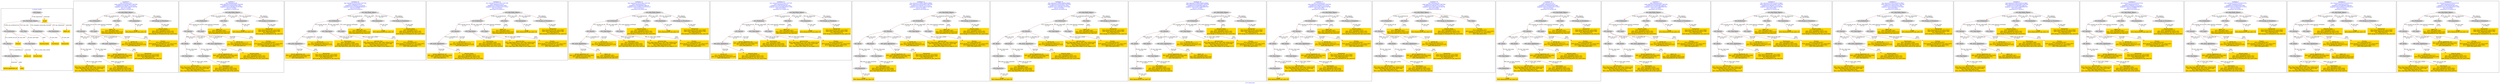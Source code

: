 digraph n0 {
fontcolor="blue"
remincross="true"
label="s22-s-moca.xml"
subgraph cluster_0 {
label="1-correct model"
n2[style="filled",color="white",fillcolor="lightgray",label="E12_Production1"];
n3[style="filled",color="white",fillcolor="lightgray",label="E21_Person1"];
n4[shape="plaintext",style="filled",fillcolor="gold",label="Process"];
n5[style="filled",color="white",fillcolor="lightgray",label="E52_Time-Span1"];
n6[style="filled",color="white",fillcolor="lightgray",label="E82_Actor_Appellation1"];
n7[shape="plaintext",style="filled",fillcolor="gold",label="person_uri"];
n8[style="filled",color="white",fillcolor="lightgray",label="E22_Man-Made_Object1"];
n9[style="filled",color="white",fillcolor="lightgray",label="E35_Title1"];
n10[style="filled",color="white",fillcolor="lightgray",label="E8_Acquisition1"];
n11[style="filled",color="white",fillcolor="lightgray",label="E54_Dimension1"];
n12[shape="plaintext",style="filled",fillcolor="gold",label="object_uri"];
n13[shape="plaintext",style="filled",fillcolor="gold",label="Artwork_Name"];
n14[style="filled",color="white",fillcolor="lightgray",label="E38_Image1"];
n15[shape="plaintext",style="filled",fillcolor="gold",label="image"];
n16[shape="plaintext",style="filled",fillcolor="gold",label="Artwork_Year"];
n17[shape="plaintext",style="filled",fillcolor="gold",label="Dimensions"];
n18[shape="plaintext",style="filled",fillcolor="gold",label="person_appellation_uri"];
n19[shape="plaintext",style="filled",fillcolor="gold",label="name"];
n20[shape="plaintext",style="filled",fillcolor="gold",label="Provenance"];
}
subgraph cluster_1 {
label="candidate 0\nlink coherence:0.85\nnode coherence:0.8235294117647058\nconfidence:0.5061857751479742\nmapping score:0.4617569141560786\ncost:317.010002\n-precision:0.4-recall:0.44"
n22[style="filled",color="white",fillcolor="lightgray",label="E12_Production1"];
n23[style="filled",color="white",fillcolor="lightgray",label="E21_Person1"];
n24[style="filled",color="white",fillcolor="lightgray",label="E55_Type1"];
n25[style="filled",color="white",fillcolor="lightgray",label="E67_Birth1"];
n26[style="filled",color="white",fillcolor="lightgray",label="E69_Death1"];
n27[style="filled",color="white",fillcolor="lightgray",label="E82_Actor_Appellation1"];
n28[style="filled",color="white",fillcolor="lightgray",label="E22_Man-Made_Object1"];
n29[style="filled",color="white",fillcolor="lightgray",label="E35_Title1"];
n30[style="filled",color="white",fillcolor="lightgray",label="E54_Dimension1"];
n31[style="filled",color="white",fillcolor="lightgray",label="E52_Time-Span1"];
n32[style="filled",color="white",fillcolor="lightgray",label="E52_Time-Span3"];
n33[style="filled",color="white",fillcolor="lightgray",label="E29_Design_or_Procedure1"];
n34[shape="plaintext",style="filled",fillcolor="gold",label="Process\n[E55_Type,label,0.497]\n[E29_Design_or_Procedure,P3_has_note,0.497]\n[E54_Dimension,P3_has_note,0.005]\n[E35_Title,label,0.002]"];
n35[shape="plaintext",style="filled",fillcolor="gold",label="object_uri\n[E35_Title,label,0.981]\n[E82_Actor_Appellation,label,0.019]\n[E54_Dimension,P3_has_note,0.0]"];
n36[shape="plaintext",style="filled",fillcolor="gold",label="person_appellation_uri\n[E82_Actor_Appellation,classLink,0.895]\n[E21_Person,classLink,0.105]\n[E35_Title,label,0.0]"];
n37[shape="plaintext",style="filled",fillcolor="gold",label="Artwork_Year\n[E52_Time-Span,P82_at_some_time_within,0.414]\n[E52_Time-Span,P82b_end_of_the_end,0.298]\n[E52_Time-Span,label,0.161]\n[E52_Time-Span,P82a_begin_of_the_begin,0.127]"];
n38[shape="plaintext",style="filled",fillcolor="gold",label="image\n[E54_Dimension,P3_has_note,1.0]"];
n39[shape="plaintext",style="filled",fillcolor="gold",label="Provenance\n[E35_Title,label,0.938]\n[E82_Actor_Appellation,label,0.043]\n[E54_Dimension,P3_has_note,0.018]\n[E52_Time-Span,P82b_end_of_the_end,0.0]"];
n40[shape="plaintext",style="filled",fillcolor="gold",label="Dimensions\n[E54_Dimension,P3_has_note,0.803]\n[E82_Actor_Appellation,label,0.196]\n[E55_Type,label,0.0]\n[E29_Design_or_Procedure,P3_has_note,0.0]"];
n41[shape="plaintext",style="filled",fillcolor="gold",label="person_uri\n[E21_Person,classLink,0.571]\n[E82_Actor_Appellation,classLink,0.429]\n[E35_Title,label,0.0]"];
n42[shape="plaintext",style="filled",fillcolor="gold",label="Artwork_Name\n[E35_Title,label,0.672]\n[E82_Actor_Appellation,label,0.195]\n[E54_Dimension,P3_has_note,0.131]\n[E29_Design_or_Procedure,P3_has_note,0.002]"];
}
subgraph cluster_2 {
label="candidate 1\nlink coherence:0.85\nnode coherence:0.8235294117647058\nconfidence:0.505910545071663\nmapping score:0.4616651707973081\ncost:317.010002\n-precision:0.4-recall:0.44"
n44[style="filled",color="white",fillcolor="lightgray",label="E12_Production1"];
n45[style="filled",color="white",fillcolor="lightgray",label="E21_Person1"];
n46[style="filled",color="white",fillcolor="lightgray",label="E55_Type1"];
n47[style="filled",color="white",fillcolor="lightgray",label="E67_Birth1"];
n48[style="filled",color="white",fillcolor="lightgray",label="E69_Death1"];
n49[style="filled",color="white",fillcolor="lightgray",label="E82_Actor_Appellation1"];
n50[style="filled",color="white",fillcolor="lightgray",label="E22_Man-Made_Object1"];
n51[style="filled",color="white",fillcolor="lightgray",label="E35_Title1"];
n52[style="filled",color="white",fillcolor="lightgray",label="E54_Dimension1"];
n53[style="filled",color="white",fillcolor="lightgray",label="E52_Time-Span1"];
n54[style="filled",color="white",fillcolor="lightgray",label="E52_Time-Span3"];
n55[style="filled",color="white",fillcolor="lightgray",label="E29_Design_or_Procedure1"];
n56[shape="plaintext",style="filled",fillcolor="gold",label="Process\n[E55_Type,label,0.497]\n[E29_Design_or_Procedure,P3_has_note,0.497]\n[E54_Dimension,P3_has_note,0.005]\n[E35_Title,label,0.002]"];
n57[shape="plaintext",style="filled",fillcolor="gold",label="object_uri\n[E35_Title,label,0.981]\n[E82_Actor_Appellation,label,0.019]\n[E54_Dimension,P3_has_note,0.0]"];
n58[shape="plaintext",style="filled",fillcolor="gold",label="person_appellation_uri\n[E82_Actor_Appellation,classLink,0.895]\n[E21_Person,classLink,0.105]\n[E35_Title,label,0.0]"];
n59[shape="plaintext",style="filled",fillcolor="gold",label="Artwork_Year\n[E52_Time-Span,P82_at_some_time_within,0.414]\n[E52_Time-Span,P82b_end_of_the_end,0.298]\n[E52_Time-Span,label,0.161]\n[E52_Time-Span,P82a_begin_of_the_begin,0.127]"];
n60[shape="plaintext",style="filled",fillcolor="gold",label="image\n[E54_Dimension,P3_has_note,1.0]"];
n61[shape="plaintext",style="filled",fillcolor="gold",label="Provenance\n[E35_Title,label,0.938]\n[E82_Actor_Appellation,label,0.043]\n[E54_Dimension,P3_has_note,0.018]\n[E52_Time-Span,P82b_end_of_the_end,0.0]"];
n62[shape="plaintext",style="filled",fillcolor="gold",label="Artwork_Name\n[E35_Title,label,0.672]\n[E82_Actor_Appellation,label,0.195]\n[E54_Dimension,P3_has_note,0.131]\n[E29_Design_or_Procedure,P3_has_note,0.002]"];
n63[shape="plaintext",style="filled",fillcolor="gold",label="Dimensions\n[E54_Dimension,P3_has_note,0.803]\n[E82_Actor_Appellation,label,0.196]\n[E55_Type,label,0.0]\n[E29_Design_or_Procedure,P3_has_note,0.0]"];
n64[shape="plaintext",style="filled",fillcolor="gold",label="person_uri\n[E21_Person,classLink,0.571]\n[E82_Actor_Appellation,classLink,0.429]\n[E35_Title,label,0.0]"];
}
subgraph cluster_3 {
label="candidate 10\nlink coherence:0.8235294117647058\nnode coherence:0.8125\nconfidence:0.5061857751479742\nmapping score:0.47659896208636177\ncost:314.010002\n-precision:0.53-recall:0.5"
n66[style="filled",color="white",fillcolor="lightgray",label="E12_Production1"];
n67[style="filled",color="white",fillcolor="lightgray",label="E21_Person1"];
n68[style="filled",color="white",fillcolor="lightgray",label="E52_Time-Span2"];
n69[style="filled",color="white",fillcolor="lightgray",label="E55_Type1"];
n70[style="filled",color="white",fillcolor="lightgray",label="E82_Actor_Appellation1"];
n71[style="filled",color="white",fillcolor="lightgray",label="E22_Man-Made_Object1"];
n72[style="filled",color="white",fillcolor="lightgray",label="E35_Title1"];
n73[style="filled",color="white",fillcolor="lightgray",label="E54_Dimension1"];
n74[style="filled",color="white",fillcolor="lightgray",label="E29_Design_or_Procedure1"];
n75[shape="plaintext",style="filled",fillcolor="gold",label="Provenance\n[E35_Title,label,0.938]\n[E82_Actor_Appellation,label,0.043]\n[E54_Dimension,P3_has_note,0.018]\n[E52_Time-Span,P82b_end_of_the_end,0.0]"];
n76[shape="plaintext",style="filled",fillcolor="gold",label="Process\n[E55_Type,label,0.497]\n[E29_Design_or_Procedure,P3_has_note,0.497]\n[E54_Dimension,P3_has_note,0.005]\n[E35_Title,label,0.002]"];
n77[shape="plaintext",style="filled",fillcolor="gold",label="object_uri\n[E35_Title,label,0.981]\n[E82_Actor_Appellation,label,0.019]\n[E54_Dimension,P3_has_note,0.0]"];
n78[shape="plaintext",style="filled",fillcolor="gold",label="person_appellation_uri\n[E82_Actor_Appellation,classLink,0.895]\n[E21_Person,classLink,0.105]\n[E35_Title,label,0.0]"];
n79[shape="plaintext",style="filled",fillcolor="gold",label="image\n[E54_Dimension,P3_has_note,1.0]"];
n80[shape="plaintext",style="filled",fillcolor="gold",label="Artwork_Year\n[E52_Time-Span,P82_at_some_time_within,0.414]\n[E52_Time-Span,P82b_end_of_the_end,0.298]\n[E52_Time-Span,label,0.161]\n[E52_Time-Span,P82a_begin_of_the_begin,0.127]"];
n81[shape="plaintext",style="filled",fillcolor="gold",label="Dimensions\n[E54_Dimension,P3_has_note,0.803]\n[E82_Actor_Appellation,label,0.196]\n[E55_Type,label,0.0]\n[E29_Design_or_Procedure,P3_has_note,0.0]"];
n82[shape="plaintext",style="filled",fillcolor="gold",label="person_uri\n[E21_Person,classLink,0.571]\n[E82_Actor_Appellation,classLink,0.429]\n[E35_Title,label,0.0]"];
n83[shape="plaintext",style="filled",fillcolor="gold",label="Artwork_Name\n[E35_Title,label,0.672]\n[E82_Actor_Appellation,label,0.195]\n[E54_Dimension,P3_has_note,0.131]\n[E29_Design_or_Procedure,P3_has_note,0.002]"];
}
subgraph cluster_4 {
label="candidate 11\nlink coherence:0.8235294117647058\nnode coherence:0.8125\nconfidence:0.505910545071663\nmapping score:0.4765072187275914\ncost:314.010002\n-precision:0.53-recall:0.5"
n85[style="filled",color="white",fillcolor="lightgray",label="E12_Production1"];
n86[style="filled",color="white",fillcolor="lightgray",label="E21_Person1"];
n87[style="filled",color="white",fillcolor="lightgray",label="E52_Time-Span2"];
n88[style="filled",color="white",fillcolor="lightgray",label="E55_Type1"];
n89[style="filled",color="white",fillcolor="lightgray",label="E82_Actor_Appellation1"];
n90[style="filled",color="white",fillcolor="lightgray",label="E22_Man-Made_Object1"];
n91[style="filled",color="white",fillcolor="lightgray",label="E35_Title1"];
n92[style="filled",color="white",fillcolor="lightgray",label="E54_Dimension1"];
n93[style="filled",color="white",fillcolor="lightgray",label="E29_Design_or_Procedure1"];
n94[shape="plaintext",style="filled",fillcolor="gold",label="Provenance\n[E35_Title,label,0.938]\n[E82_Actor_Appellation,label,0.043]\n[E54_Dimension,P3_has_note,0.018]\n[E52_Time-Span,P82b_end_of_the_end,0.0]"];
n95[shape="plaintext",style="filled",fillcolor="gold",label="Process\n[E55_Type,label,0.497]\n[E29_Design_or_Procedure,P3_has_note,0.497]\n[E54_Dimension,P3_has_note,0.005]\n[E35_Title,label,0.002]"];
n96[shape="plaintext",style="filled",fillcolor="gold",label="object_uri\n[E35_Title,label,0.981]\n[E82_Actor_Appellation,label,0.019]\n[E54_Dimension,P3_has_note,0.0]"];
n97[shape="plaintext",style="filled",fillcolor="gold",label="person_appellation_uri\n[E82_Actor_Appellation,classLink,0.895]\n[E21_Person,classLink,0.105]\n[E35_Title,label,0.0]"];
n98[shape="plaintext",style="filled",fillcolor="gold",label="image\n[E54_Dimension,P3_has_note,1.0]"];
n99[shape="plaintext",style="filled",fillcolor="gold",label="Artwork_Year\n[E52_Time-Span,P82_at_some_time_within,0.414]\n[E52_Time-Span,P82b_end_of_the_end,0.298]\n[E52_Time-Span,label,0.161]\n[E52_Time-Span,P82a_begin_of_the_begin,0.127]"];
n100[shape="plaintext",style="filled",fillcolor="gold",label="Artwork_Name\n[E35_Title,label,0.672]\n[E82_Actor_Appellation,label,0.195]\n[E54_Dimension,P3_has_note,0.131]\n[E29_Design_or_Procedure,P3_has_note,0.002]"];
n101[shape="plaintext",style="filled",fillcolor="gold",label="Dimensions\n[E54_Dimension,P3_has_note,0.803]\n[E82_Actor_Appellation,label,0.196]\n[E55_Type,label,0.0]\n[E29_Design_or_Procedure,P3_has_note,0.0]"];
n102[shape="plaintext",style="filled",fillcolor="gold",label="person_uri\n[E21_Person,classLink,0.571]\n[E82_Actor_Appellation,classLink,0.429]\n[E35_Title,label,0.0]"];
}
subgraph cluster_5 {
label="candidate 12\nlink coherence:0.8235294117647058\nnode coherence:0.8125\nconfidence:0.4520620837496734\nmapping score:0.45855773162026153\ncost:314.010002\n-precision:0.59-recall:0.56"
n104[style="filled",color="white",fillcolor="lightgray",label="E12_Production1"];
n105[style="filled",color="white",fillcolor="lightgray",label="E21_Person1"];
n106[style="filled",color="white",fillcolor="lightgray",label="E52_Time-Span2"];
n107[style="filled",color="white",fillcolor="lightgray",label="E55_Type1"];
n108[style="filled",color="white",fillcolor="lightgray",label="E82_Actor_Appellation1"];
n109[style="filled",color="white",fillcolor="lightgray",label="E22_Man-Made_Object1"];
n110[style="filled",color="white",fillcolor="lightgray",label="E35_Title1"];
n111[style="filled",color="white",fillcolor="lightgray",label="E54_Dimension1"];
n112[style="filled",color="white",fillcolor="lightgray",label="E29_Design_or_Procedure1"];
n113[shape="plaintext",style="filled",fillcolor="gold",label="Provenance\n[E35_Title,label,0.938]\n[E82_Actor_Appellation,label,0.043]\n[E54_Dimension,P3_has_note,0.018]\n[E52_Time-Span,P82b_end_of_the_end,0.0]"];
n114[shape="plaintext",style="filled",fillcolor="gold",label="Process\n[E55_Type,label,0.497]\n[E29_Design_or_Procedure,P3_has_note,0.497]\n[E54_Dimension,P3_has_note,0.005]\n[E35_Title,label,0.002]"];
n115[shape="plaintext",style="filled",fillcolor="gold",label="Artwork_Name\n[E35_Title,label,0.672]\n[E82_Actor_Appellation,label,0.195]\n[E54_Dimension,P3_has_note,0.131]\n[E29_Design_or_Procedure,P3_has_note,0.002]"];
n116[shape="plaintext",style="filled",fillcolor="gold",label="person_appellation_uri\n[E82_Actor_Appellation,classLink,0.895]\n[E21_Person,classLink,0.105]\n[E35_Title,label,0.0]"];
n117[shape="plaintext",style="filled",fillcolor="gold",label="image\n[E54_Dimension,P3_has_note,1.0]"];
n118[shape="plaintext",style="filled",fillcolor="gold",label="Artwork_Year\n[E52_Time-Span,P82_at_some_time_within,0.414]\n[E52_Time-Span,P82b_end_of_the_end,0.298]\n[E52_Time-Span,label,0.161]\n[E52_Time-Span,P82a_begin_of_the_begin,0.127]"];
n119[shape="plaintext",style="filled",fillcolor="gold",label="object_uri\n[E35_Title,label,0.981]\n[E82_Actor_Appellation,label,0.019]\n[E54_Dimension,P3_has_note,0.0]"];
n120[shape="plaintext",style="filled",fillcolor="gold",label="Dimensions\n[E54_Dimension,P3_has_note,0.803]\n[E82_Actor_Appellation,label,0.196]\n[E55_Type,label,0.0]\n[E29_Design_or_Procedure,P3_has_note,0.0]"];
n121[shape="plaintext",style="filled",fillcolor="gold",label="person_uri\n[E21_Person,classLink,0.571]\n[E82_Actor_Appellation,classLink,0.429]\n[E35_Title,label,0.0]"];
}
subgraph cluster_6 {
label="candidate 13\nlink coherence:0.8235294117647058\nnode coherence:0.8125\nconfidence:0.40220359559072827\nmapping score:0.44193823556727985\ncost:314.010002\n-precision:0.41-recall:0.39"
n123[style="filled",color="white",fillcolor="lightgray",label="E12_Production1"];
n124[style="filled",color="white",fillcolor="lightgray",label="E21_Person1"];
n125[style="filled",color="white",fillcolor="lightgray",label="E52_Time-Span2"];
n126[style="filled",color="white",fillcolor="lightgray",label="E55_Type1"];
n127[style="filled",color="white",fillcolor="lightgray",label="E82_Actor_Appellation1"];
n128[style="filled",color="white",fillcolor="lightgray",label="E22_Man-Made_Object1"];
n129[style="filled",color="white",fillcolor="lightgray",label="E35_Title1"];
n130[style="filled",color="white",fillcolor="lightgray",label="E54_Dimension1"];
n131[style="filled",color="white",fillcolor="lightgray",label="E29_Design_or_Procedure1"];
n132[shape="plaintext",style="filled",fillcolor="gold",label="Provenance\n[E35_Title,label,0.938]\n[E82_Actor_Appellation,label,0.043]\n[E54_Dimension,P3_has_note,0.018]\n[E52_Time-Span,P82b_end_of_the_end,0.0]"];
n133[shape="plaintext",style="filled",fillcolor="gold",label="Process\n[E55_Type,label,0.497]\n[E29_Design_or_Procedure,P3_has_note,0.497]\n[E54_Dimension,P3_has_note,0.005]\n[E35_Title,label,0.002]"];
n134[shape="plaintext",style="filled",fillcolor="gold",label="object_uri\n[E35_Title,label,0.981]\n[E82_Actor_Appellation,label,0.019]\n[E54_Dimension,P3_has_note,0.0]"];
n135[shape="plaintext",style="filled",fillcolor="gold",label="person_uri\n[E21_Person,classLink,0.571]\n[E82_Actor_Appellation,classLink,0.429]\n[E35_Title,label,0.0]"];
n136[shape="plaintext",style="filled",fillcolor="gold",label="image\n[E54_Dimension,P3_has_note,1.0]"];
n137[shape="plaintext",style="filled",fillcolor="gold",label="Artwork_Year\n[E52_Time-Span,P82_at_some_time_within,0.414]\n[E52_Time-Span,P82b_end_of_the_end,0.298]\n[E52_Time-Span,label,0.161]\n[E52_Time-Span,P82a_begin_of_the_begin,0.127]"];
n138[shape="plaintext",style="filled",fillcolor="gold",label="Artwork_Name\n[E35_Title,label,0.672]\n[E82_Actor_Appellation,label,0.195]\n[E54_Dimension,P3_has_note,0.131]\n[E29_Design_or_Procedure,P3_has_note,0.002]"];
n139[shape="plaintext",style="filled",fillcolor="gold",label="Dimensions\n[E54_Dimension,P3_has_note,0.803]\n[E82_Actor_Appellation,label,0.196]\n[E55_Type,label,0.0]\n[E29_Design_or_Procedure,P3_has_note,0.0]"];
n140[shape="plaintext",style="filled",fillcolor="gold",label="person_appellation_uri\n[E82_Actor_Appellation,classLink,0.895]\n[E21_Person,classLink,0.105]\n[E35_Title,label,0.0]"];
}
subgraph cluster_7 {
label="candidate 14\nlink coherence:0.8095238095238095\nnode coherence:0.8235294117647058\nconfidence:0.5061857751479742\nmapping score:0.4617569141560786\ncost:417.010002\n-precision:0.38-recall:0.44"
n142[style="filled",color="white",fillcolor="lightgray",label="E12_Production1"];
n143[style="filled",color="white",fillcolor="lightgray",label="E21_Person1"];
n144[style="filled",color="white",fillcolor="lightgray",label="E52_Time-Span2"];
n145[style="filled",color="white",fillcolor="lightgray",label="E55_Type1"];
n146[style="filled",color="white",fillcolor="lightgray",label="E67_Birth1"];
n147[style="filled",color="white",fillcolor="lightgray",label="E69_Death1"];
n148[style="filled",color="white",fillcolor="lightgray",label="E82_Actor_Appellation1"];
n149[style="filled",color="white",fillcolor="lightgray",label="E22_Man-Made_Object1"];
n150[style="filled",color="white",fillcolor="lightgray",label="E35_Title1"];
n151[style="filled",color="white",fillcolor="lightgray",label="E52_Time-Span1"];
n152[style="filled",color="white",fillcolor="lightgray",label="E52_Time-Span3"];
n153[style="filled",color="white",fillcolor="lightgray",label="E29_Design_or_Procedure1"];
n154[style="filled",color="white",fillcolor="lightgray",label="E54_Dimension1"];
n155[shape="plaintext",style="filled",fillcolor="gold",label="Process\n[E55_Type,label,0.497]\n[E29_Design_or_Procedure,P3_has_note,0.497]\n[E54_Dimension,P3_has_note,0.005]\n[E35_Title,label,0.002]"];
n156[shape="plaintext",style="filled",fillcolor="gold",label="object_uri\n[E35_Title,label,0.981]\n[E82_Actor_Appellation,label,0.019]\n[E54_Dimension,P3_has_note,0.0]"];
n157[shape="plaintext",style="filled",fillcolor="gold",label="person_appellation_uri\n[E82_Actor_Appellation,classLink,0.895]\n[E21_Person,classLink,0.105]\n[E35_Title,label,0.0]"];
n158[shape="plaintext",style="filled",fillcolor="gold",label="image\n[E54_Dimension,P3_has_note,1.0]"];
n159[shape="plaintext",style="filled",fillcolor="gold",label="Artwork_Year\n[E52_Time-Span,P82_at_some_time_within,0.414]\n[E52_Time-Span,P82b_end_of_the_end,0.298]\n[E52_Time-Span,label,0.161]\n[E52_Time-Span,P82a_begin_of_the_begin,0.127]"];
n160[shape="plaintext",style="filled",fillcolor="gold",label="Provenance\n[E35_Title,label,0.938]\n[E82_Actor_Appellation,label,0.043]\n[E54_Dimension,P3_has_note,0.018]\n[E52_Time-Span,P82b_end_of_the_end,0.0]"];
n161[shape="plaintext",style="filled",fillcolor="gold",label="Dimensions\n[E54_Dimension,P3_has_note,0.803]\n[E82_Actor_Appellation,label,0.196]\n[E55_Type,label,0.0]\n[E29_Design_or_Procedure,P3_has_note,0.0]"];
n162[shape="plaintext",style="filled",fillcolor="gold",label="person_uri\n[E21_Person,classLink,0.571]\n[E82_Actor_Appellation,classLink,0.429]\n[E35_Title,label,0.0]"];
n163[shape="plaintext",style="filled",fillcolor="gold",label="Artwork_Name\n[E35_Title,label,0.672]\n[E82_Actor_Appellation,label,0.195]\n[E54_Dimension,P3_has_note,0.131]\n[E29_Design_or_Procedure,P3_has_note,0.002]"];
}
subgraph cluster_8 {
label="candidate 15\nlink coherence:0.8095238095238095\nnode coherence:0.8235294117647058\nconfidence:0.505910545071663\nmapping score:0.4616651707973081\ncost:417.010002\n-precision:0.38-recall:0.44"
n165[style="filled",color="white",fillcolor="lightgray",label="E12_Production1"];
n166[style="filled",color="white",fillcolor="lightgray",label="E21_Person1"];
n167[style="filled",color="white",fillcolor="lightgray",label="E52_Time-Span2"];
n168[style="filled",color="white",fillcolor="lightgray",label="E55_Type1"];
n169[style="filled",color="white",fillcolor="lightgray",label="E67_Birth1"];
n170[style="filled",color="white",fillcolor="lightgray",label="E69_Death1"];
n171[style="filled",color="white",fillcolor="lightgray",label="E82_Actor_Appellation1"];
n172[style="filled",color="white",fillcolor="lightgray",label="E22_Man-Made_Object1"];
n173[style="filled",color="white",fillcolor="lightgray",label="E35_Title1"];
n174[style="filled",color="white",fillcolor="lightgray",label="E52_Time-Span1"];
n175[style="filled",color="white",fillcolor="lightgray",label="E52_Time-Span3"];
n176[style="filled",color="white",fillcolor="lightgray",label="E29_Design_or_Procedure1"];
n177[style="filled",color="white",fillcolor="lightgray",label="E54_Dimension1"];
n178[shape="plaintext",style="filled",fillcolor="gold",label="Process\n[E55_Type,label,0.497]\n[E29_Design_or_Procedure,P3_has_note,0.497]\n[E54_Dimension,P3_has_note,0.005]\n[E35_Title,label,0.002]"];
n179[shape="plaintext",style="filled",fillcolor="gold",label="object_uri\n[E35_Title,label,0.981]\n[E82_Actor_Appellation,label,0.019]\n[E54_Dimension,P3_has_note,0.0]"];
n180[shape="plaintext",style="filled",fillcolor="gold",label="person_appellation_uri\n[E82_Actor_Appellation,classLink,0.895]\n[E21_Person,classLink,0.105]\n[E35_Title,label,0.0]"];
n181[shape="plaintext",style="filled",fillcolor="gold",label="image\n[E54_Dimension,P3_has_note,1.0]"];
n182[shape="plaintext",style="filled",fillcolor="gold",label="Artwork_Year\n[E52_Time-Span,P82_at_some_time_within,0.414]\n[E52_Time-Span,P82b_end_of_the_end,0.298]\n[E52_Time-Span,label,0.161]\n[E52_Time-Span,P82a_begin_of_the_begin,0.127]"];
n183[shape="plaintext",style="filled",fillcolor="gold",label="Provenance\n[E35_Title,label,0.938]\n[E82_Actor_Appellation,label,0.043]\n[E54_Dimension,P3_has_note,0.018]\n[E52_Time-Span,P82b_end_of_the_end,0.0]"];
n184[shape="plaintext",style="filled",fillcolor="gold",label="Artwork_Name\n[E35_Title,label,0.672]\n[E82_Actor_Appellation,label,0.195]\n[E54_Dimension,P3_has_note,0.131]\n[E29_Design_or_Procedure,P3_has_note,0.002]"];
n185[shape="plaintext",style="filled",fillcolor="gold",label="Dimensions\n[E54_Dimension,P3_has_note,0.803]\n[E82_Actor_Appellation,label,0.196]\n[E55_Type,label,0.0]\n[E29_Design_or_Procedure,P3_has_note,0.0]"];
n186[shape="plaintext",style="filled",fillcolor="gold",label="person_uri\n[E21_Person,classLink,0.571]\n[E82_Actor_Appellation,classLink,0.429]\n[E35_Title,label,0.0]"];
}
subgraph cluster_9 {
label="candidate 16\nlink coherence:0.8095238095238095\nnode coherence:0.8235294117647058\nconfidence:0.4520620837496734\nmapping score:0.44371568368997827\ncost:417.010002\n-precision:0.43-recall:0.5"
n188[style="filled",color="white",fillcolor="lightgray",label="E12_Production1"];
n189[style="filled",color="white",fillcolor="lightgray",label="E21_Person1"];
n190[style="filled",color="white",fillcolor="lightgray",label="E52_Time-Span2"];
n191[style="filled",color="white",fillcolor="lightgray",label="E55_Type1"];
n192[style="filled",color="white",fillcolor="lightgray",label="E67_Birth1"];
n193[style="filled",color="white",fillcolor="lightgray",label="E69_Death1"];
n194[style="filled",color="white",fillcolor="lightgray",label="E82_Actor_Appellation1"];
n195[style="filled",color="white",fillcolor="lightgray",label="E22_Man-Made_Object1"];
n196[style="filled",color="white",fillcolor="lightgray",label="E35_Title1"];
n197[style="filled",color="white",fillcolor="lightgray",label="E52_Time-Span1"];
n198[style="filled",color="white",fillcolor="lightgray",label="E52_Time-Span3"];
n199[style="filled",color="white",fillcolor="lightgray",label="E29_Design_or_Procedure1"];
n200[style="filled",color="white",fillcolor="lightgray",label="E54_Dimension1"];
n201[shape="plaintext",style="filled",fillcolor="gold",label="Process\n[E55_Type,label,0.497]\n[E29_Design_or_Procedure,P3_has_note,0.497]\n[E54_Dimension,P3_has_note,0.005]\n[E35_Title,label,0.002]"];
n202[shape="plaintext",style="filled",fillcolor="gold",label="Artwork_Name\n[E35_Title,label,0.672]\n[E82_Actor_Appellation,label,0.195]\n[E54_Dimension,P3_has_note,0.131]\n[E29_Design_or_Procedure,P3_has_note,0.002]"];
n203[shape="plaintext",style="filled",fillcolor="gold",label="person_appellation_uri\n[E82_Actor_Appellation,classLink,0.895]\n[E21_Person,classLink,0.105]\n[E35_Title,label,0.0]"];
n204[shape="plaintext",style="filled",fillcolor="gold",label="image\n[E54_Dimension,P3_has_note,1.0]"];
n205[shape="plaintext",style="filled",fillcolor="gold",label="Artwork_Year\n[E52_Time-Span,P82_at_some_time_within,0.414]\n[E52_Time-Span,P82b_end_of_the_end,0.298]\n[E52_Time-Span,label,0.161]\n[E52_Time-Span,P82a_begin_of_the_begin,0.127]"];
n206[shape="plaintext",style="filled",fillcolor="gold",label="Provenance\n[E35_Title,label,0.938]\n[E82_Actor_Appellation,label,0.043]\n[E54_Dimension,P3_has_note,0.018]\n[E52_Time-Span,P82b_end_of_the_end,0.0]"];
n207[shape="plaintext",style="filled",fillcolor="gold",label="object_uri\n[E35_Title,label,0.981]\n[E82_Actor_Appellation,label,0.019]\n[E54_Dimension,P3_has_note,0.0]"];
n208[shape="plaintext",style="filled",fillcolor="gold",label="Dimensions\n[E54_Dimension,P3_has_note,0.803]\n[E82_Actor_Appellation,label,0.196]\n[E55_Type,label,0.0]\n[E29_Design_or_Procedure,P3_has_note,0.0]"];
n209[shape="plaintext",style="filled",fillcolor="gold",label="person_uri\n[E21_Person,classLink,0.571]\n[E82_Actor_Appellation,classLink,0.429]\n[E35_Title,label,0.0]"];
}
subgraph cluster_10 {
label="candidate 17\nlink coherence:0.8\nnode coherence:0.8235294117647058\nconfidence:0.5061857751479742\nmapping score:0.4617569141560786\ncost:416.010002\n-precision:0.35-recall:0.39"
n211[style="filled",color="white",fillcolor="lightgray",label="E12_Production1"];
n212[style="filled",color="white",fillcolor="lightgray",label="E21_Person1"];
n213[style="filled",color="white",fillcolor="lightgray",label="E55_Type1"];
n214[style="filled",color="white",fillcolor="lightgray",label="E67_Birth1"];
n215[style="filled",color="white",fillcolor="lightgray",label="E69_Death1"];
n216[style="filled",color="white",fillcolor="lightgray",label="E82_Actor_Appellation1"];
n217[style="filled",color="white",fillcolor="lightgray",label="E22_Man-Made_Object1"];
n218[style="filled",color="white",fillcolor="lightgray",label="E35_Title1"];
n219[style="filled",color="white",fillcolor="lightgray",label="E52_Time-Span1"];
n220[style="filled",color="white",fillcolor="lightgray",label="E52_Time-Span3"];
n221[style="filled",color="white",fillcolor="lightgray",label="E29_Design_or_Procedure1"];
n222[style="filled",color="white",fillcolor="lightgray",label="E54_Dimension1"];
n223[shape="plaintext",style="filled",fillcolor="gold",label="Process\n[E55_Type,label,0.497]\n[E29_Design_or_Procedure,P3_has_note,0.497]\n[E54_Dimension,P3_has_note,0.005]\n[E35_Title,label,0.002]"];
n224[shape="plaintext",style="filled",fillcolor="gold",label="object_uri\n[E35_Title,label,0.981]\n[E82_Actor_Appellation,label,0.019]\n[E54_Dimension,P3_has_note,0.0]"];
n225[shape="plaintext",style="filled",fillcolor="gold",label="person_appellation_uri\n[E82_Actor_Appellation,classLink,0.895]\n[E21_Person,classLink,0.105]\n[E35_Title,label,0.0]"];
n226[shape="plaintext",style="filled",fillcolor="gold",label="Artwork_Year\n[E52_Time-Span,P82_at_some_time_within,0.414]\n[E52_Time-Span,P82b_end_of_the_end,0.298]\n[E52_Time-Span,label,0.161]\n[E52_Time-Span,P82a_begin_of_the_begin,0.127]"];
n227[shape="plaintext",style="filled",fillcolor="gold",label="image\n[E54_Dimension,P3_has_note,1.0]"];
n228[shape="plaintext",style="filled",fillcolor="gold",label="Provenance\n[E35_Title,label,0.938]\n[E82_Actor_Appellation,label,0.043]\n[E54_Dimension,P3_has_note,0.018]\n[E52_Time-Span,P82b_end_of_the_end,0.0]"];
n229[shape="plaintext",style="filled",fillcolor="gold",label="Dimensions\n[E54_Dimension,P3_has_note,0.803]\n[E82_Actor_Appellation,label,0.196]\n[E55_Type,label,0.0]\n[E29_Design_or_Procedure,P3_has_note,0.0]"];
n230[shape="plaintext",style="filled",fillcolor="gold",label="person_uri\n[E21_Person,classLink,0.571]\n[E82_Actor_Appellation,classLink,0.429]\n[E35_Title,label,0.0]"];
n231[shape="plaintext",style="filled",fillcolor="gold",label="Artwork_Name\n[E35_Title,label,0.672]\n[E82_Actor_Appellation,label,0.195]\n[E54_Dimension,P3_has_note,0.131]\n[E29_Design_or_Procedure,P3_has_note,0.002]"];
}
subgraph cluster_11 {
label="candidate 18\nlink coherence:0.8\nnode coherence:0.8235294117647058\nconfidence:0.5061857751479742\nmapping score:0.4617569141560786\ncost:416.020004\n-precision:0.4-recall:0.44"
n233[style="filled",color="white",fillcolor="lightgray",label="E12_Production1"];
n234[style="filled",color="white",fillcolor="lightgray",label="E21_Person1"];
n235[style="filled",color="white",fillcolor="lightgray",label="E67_Birth1"];
n236[style="filled",color="white",fillcolor="lightgray",label="E69_Death1"];
n237[style="filled",color="white",fillcolor="lightgray",label="E82_Actor_Appellation1"];
n238[style="filled",color="white",fillcolor="lightgray",label="E22_Man-Made_Object1"];
n239[style="filled",color="white",fillcolor="lightgray",label="E35_Title1"];
n240[style="filled",color="white",fillcolor="lightgray",label="E54_Dimension1"];
n241[style="filled",color="white",fillcolor="lightgray",label="E52_Time-Span1"];
n242[style="filled",color="white",fillcolor="lightgray",label="E52_Time-Span3"];
n243[style="filled",color="white",fillcolor="lightgray",label="E29_Design_or_Procedure1"];
n244[style="filled",color="white",fillcolor="lightgray",label="E55_Type1"];
n245[shape="plaintext",style="filled",fillcolor="gold",label="Process\n[E55_Type,label,0.497]\n[E29_Design_or_Procedure,P3_has_note,0.497]\n[E54_Dimension,P3_has_note,0.005]\n[E35_Title,label,0.002]"];
n246[shape="plaintext",style="filled",fillcolor="gold",label="object_uri\n[E35_Title,label,0.981]\n[E82_Actor_Appellation,label,0.019]\n[E54_Dimension,P3_has_note,0.0]"];
n247[shape="plaintext",style="filled",fillcolor="gold",label="person_appellation_uri\n[E82_Actor_Appellation,classLink,0.895]\n[E21_Person,classLink,0.105]\n[E35_Title,label,0.0]"];
n248[shape="plaintext",style="filled",fillcolor="gold",label="Artwork_Year\n[E52_Time-Span,P82_at_some_time_within,0.414]\n[E52_Time-Span,P82b_end_of_the_end,0.298]\n[E52_Time-Span,label,0.161]\n[E52_Time-Span,P82a_begin_of_the_begin,0.127]"];
n249[shape="plaintext",style="filled",fillcolor="gold",label="image\n[E54_Dimension,P3_has_note,1.0]"];
n250[shape="plaintext",style="filled",fillcolor="gold",label="Provenance\n[E35_Title,label,0.938]\n[E82_Actor_Appellation,label,0.043]\n[E54_Dimension,P3_has_note,0.018]\n[E52_Time-Span,P82b_end_of_the_end,0.0]"];
n251[shape="plaintext",style="filled",fillcolor="gold",label="Dimensions\n[E54_Dimension,P3_has_note,0.803]\n[E82_Actor_Appellation,label,0.196]\n[E55_Type,label,0.0]\n[E29_Design_or_Procedure,P3_has_note,0.0]"];
n252[shape="plaintext",style="filled",fillcolor="gold",label="person_uri\n[E21_Person,classLink,0.571]\n[E82_Actor_Appellation,classLink,0.429]\n[E35_Title,label,0.0]"];
n253[shape="plaintext",style="filled",fillcolor="gold",label="Artwork_Name\n[E35_Title,label,0.672]\n[E82_Actor_Appellation,label,0.195]\n[E54_Dimension,P3_has_note,0.131]\n[E29_Design_or_Procedure,P3_has_note,0.002]"];
}
subgraph cluster_12 {
label="candidate 19\nlink coherence:0.8\nnode coherence:0.8125\nconfidence:0.505910545071663\nmapping score:0.4765072187275914\ncost:416.010002\n-precision:0.35-recall:0.39"
n255[style="filled",color="white",fillcolor="lightgray",label="E12_Production1"];
n256[style="filled",color="white",fillcolor="lightgray",label="E21_Person1"];
n257[style="filled",color="white",fillcolor="lightgray",label="E55_Type1"];
n258[style="filled",color="white",fillcolor="lightgray",label="E67_Birth1"];
n259[style="filled",color="white",fillcolor="lightgray",label="E69_Death1"];
n260[style="filled",color="white",fillcolor="lightgray",label="E82_Actor_Appellation1"];
n261[style="filled",color="white",fillcolor="lightgray",label="E22_Man-Made_Object1"];
n262[style="filled",color="white",fillcolor="lightgray",label="E35_Title1"];
n263[style="filled",color="white",fillcolor="lightgray",label="E52_Time-Span1"];
n264[style="filled",color="white",fillcolor="lightgray",label="E52_Time-Span3"];
n265[style="filled",color="white",fillcolor="lightgray",label="E29_Design_or_Procedure1"];
n266[style="filled",color="white",fillcolor="lightgray",label="E54_Dimension1"];
n267[shape="plaintext",style="filled",fillcolor="gold",label="Process\n[E55_Type,label,0.497]\n[E29_Design_or_Procedure,P3_has_note,0.497]\n[E54_Dimension,P3_has_note,0.005]\n[E35_Title,label,0.002]"];
n268[shape="plaintext",style="filled",fillcolor="gold",label="object_uri\n[E35_Title,label,0.981]\n[E82_Actor_Appellation,label,0.019]\n[E54_Dimension,P3_has_note,0.0]"];
n269[shape="plaintext",style="filled",fillcolor="gold",label="person_appellation_uri\n[E82_Actor_Appellation,classLink,0.895]\n[E21_Person,classLink,0.105]\n[E35_Title,label,0.0]"];
n270[shape="plaintext",style="filled",fillcolor="gold",label="Artwork_Year\n[E52_Time-Span,P82_at_some_time_within,0.414]\n[E52_Time-Span,P82b_end_of_the_end,0.298]\n[E52_Time-Span,label,0.161]\n[E52_Time-Span,P82a_begin_of_the_begin,0.127]"];
n271[shape="plaintext",style="filled",fillcolor="gold",label="image\n[E54_Dimension,P3_has_note,1.0]"];
n272[shape="plaintext",style="filled",fillcolor="gold",label="Provenance\n[E35_Title,label,0.938]\n[E82_Actor_Appellation,label,0.043]\n[E54_Dimension,P3_has_note,0.018]\n[E52_Time-Span,P82b_end_of_the_end,0.0]"];
n273[shape="plaintext",style="filled",fillcolor="gold",label="Artwork_Name\n[E35_Title,label,0.672]\n[E82_Actor_Appellation,label,0.195]\n[E54_Dimension,P3_has_note,0.131]\n[E29_Design_or_Procedure,P3_has_note,0.002]"];
n274[shape="plaintext",style="filled",fillcolor="gold",label="Dimensions\n[E54_Dimension,P3_has_note,0.803]\n[E82_Actor_Appellation,label,0.196]\n[E55_Type,label,0.0]\n[E29_Design_or_Procedure,P3_has_note,0.0]"];
n275[shape="plaintext",style="filled",fillcolor="gold",label="person_uri\n[E21_Person,classLink,0.571]\n[E82_Actor_Appellation,classLink,0.429]\n[E35_Title,label,0.0]"];
}
subgraph cluster_13 {
label="candidate 2\nlink coherence:0.85\nnode coherence:0.8235294117647058\nconfidence:0.4520620837496734\nmapping score:0.44371568368997827\ncost:317.010002\n-precision:0.45-recall:0.5"
n277[style="filled",color="white",fillcolor="lightgray",label="E12_Production1"];
n278[style="filled",color="white",fillcolor="lightgray",label="E21_Person1"];
n279[style="filled",color="white",fillcolor="lightgray",label="E55_Type1"];
n280[style="filled",color="white",fillcolor="lightgray",label="E67_Birth1"];
n281[style="filled",color="white",fillcolor="lightgray",label="E69_Death1"];
n282[style="filled",color="white",fillcolor="lightgray",label="E82_Actor_Appellation1"];
n283[style="filled",color="white",fillcolor="lightgray",label="E22_Man-Made_Object1"];
n284[style="filled",color="white",fillcolor="lightgray",label="E35_Title1"];
n285[style="filled",color="white",fillcolor="lightgray",label="E54_Dimension1"];
n286[style="filled",color="white",fillcolor="lightgray",label="E52_Time-Span1"];
n287[style="filled",color="white",fillcolor="lightgray",label="E52_Time-Span3"];
n288[style="filled",color="white",fillcolor="lightgray",label="E29_Design_or_Procedure1"];
n289[shape="plaintext",style="filled",fillcolor="gold",label="Process\n[E55_Type,label,0.497]\n[E29_Design_or_Procedure,P3_has_note,0.497]\n[E54_Dimension,P3_has_note,0.005]\n[E35_Title,label,0.002]"];
n290[shape="plaintext",style="filled",fillcolor="gold",label="Artwork_Name\n[E35_Title,label,0.672]\n[E82_Actor_Appellation,label,0.195]\n[E54_Dimension,P3_has_note,0.131]\n[E29_Design_or_Procedure,P3_has_note,0.002]"];
n291[shape="plaintext",style="filled",fillcolor="gold",label="person_appellation_uri\n[E82_Actor_Appellation,classLink,0.895]\n[E21_Person,classLink,0.105]\n[E35_Title,label,0.0]"];
n292[shape="plaintext",style="filled",fillcolor="gold",label="Artwork_Year\n[E52_Time-Span,P82_at_some_time_within,0.414]\n[E52_Time-Span,P82b_end_of_the_end,0.298]\n[E52_Time-Span,label,0.161]\n[E52_Time-Span,P82a_begin_of_the_begin,0.127]"];
n293[shape="plaintext",style="filled",fillcolor="gold",label="image\n[E54_Dimension,P3_has_note,1.0]"];
n294[shape="plaintext",style="filled",fillcolor="gold",label="Provenance\n[E35_Title,label,0.938]\n[E82_Actor_Appellation,label,0.043]\n[E54_Dimension,P3_has_note,0.018]\n[E52_Time-Span,P82b_end_of_the_end,0.0]"];
n295[shape="plaintext",style="filled",fillcolor="gold",label="object_uri\n[E35_Title,label,0.981]\n[E82_Actor_Appellation,label,0.019]\n[E54_Dimension,P3_has_note,0.0]"];
n296[shape="plaintext",style="filled",fillcolor="gold",label="Dimensions\n[E54_Dimension,P3_has_note,0.803]\n[E82_Actor_Appellation,label,0.196]\n[E55_Type,label,0.0]\n[E29_Design_or_Procedure,P3_has_note,0.0]"];
n297[shape="plaintext",style="filled",fillcolor="gold",label="person_uri\n[E21_Person,classLink,0.571]\n[E82_Actor_Appellation,classLink,0.429]\n[E35_Title,label,0.0]"];
}
subgraph cluster_14 {
label="candidate 3\nlink coherence:0.8421052631578947\nnode coherence:0.8235294117647058\nconfidence:0.5061857751479742\nmapping score:0.4617569141560786\ncost:316.010002\n-precision:0.42-recall:0.44"
n299[style="filled",color="white",fillcolor="lightgray",label="E12_Production1"];
n300[style="filled",color="white",fillcolor="lightgray",label="E21_Person1"];
n301[style="filled",color="white",fillcolor="lightgray",label="E52_Time-Span2"];
n302[style="filled",color="white",fillcolor="lightgray",label="E55_Type1"];
n303[style="filled",color="white",fillcolor="lightgray",label="E67_Birth1"];
n304[style="filled",color="white",fillcolor="lightgray",label="E82_Actor_Appellation1"];
n305[style="filled",color="white",fillcolor="lightgray",label="E22_Man-Made_Object1"];
n306[style="filled",color="white",fillcolor="lightgray",label="E35_Title1"];
n307[style="filled",color="white",fillcolor="lightgray",label="E54_Dimension1"];
n308[style="filled",color="white",fillcolor="lightgray",label="E52_Time-Span1"];
n309[style="filled",color="white",fillcolor="lightgray",label="E29_Design_or_Procedure1"];
n310[shape="plaintext",style="filled",fillcolor="gold",label="Provenance\n[E35_Title,label,0.938]\n[E82_Actor_Appellation,label,0.043]\n[E54_Dimension,P3_has_note,0.018]\n[E52_Time-Span,P82b_end_of_the_end,0.0]"];
n311[shape="plaintext",style="filled",fillcolor="gold",label="Process\n[E55_Type,label,0.497]\n[E29_Design_or_Procedure,P3_has_note,0.497]\n[E54_Dimension,P3_has_note,0.005]\n[E35_Title,label,0.002]"];
n312[shape="plaintext",style="filled",fillcolor="gold",label="object_uri\n[E35_Title,label,0.981]\n[E82_Actor_Appellation,label,0.019]\n[E54_Dimension,P3_has_note,0.0]"];
n313[shape="plaintext",style="filled",fillcolor="gold",label="person_appellation_uri\n[E82_Actor_Appellation,classLink,0.895]\n[E21_Person,classLink,0.105]\n[E35_Title,label,0.0]"];
n314[shape="plaintext",style="filled",fillcolor="gold",label="Artwork_Year\n[E52_Time-Span,P82_at_some_time_within,0.414]\n[E52_Time-Span,P82b_end_of_the_end,0.298]\n[E52_Time-Span,label,0.161]\n[E52_Time-Span,P82a_begin_of_the_begin,0.127]"];
n315[shape="plaintext",style="filled",fillcolor="gold",label="image\n[E54_Dimension,P3_has_note,1.0]"];
n316[shape="plaintext",style="filled",fillcolor="gold",label="Dimensions\n[E54_Dimension,P3_has_note,0.803]\n[E82_Actor_Appellation,label,0.196]\n[E55_Type,label,0.0]\n[E29_Design_or_Procedure,P3_has_note,0.0]"];
n317[shape="plaintext",style="filled",fillcolor="gold",label="person_uri\n[E21_Person,classLink,0.571]\n[E82_Actor_Appellation,classLink,0.429]\n[E35_Title,label,0.0]"];
n318[shape="plaintext",style="filled",fillcolor="gold",label="Artwork_Name\n[E35_Title,label,0.672]\n[E82_Actor_Appellation,label,0.195]\n[E54_Dimension,P3_has_note,0.131]\n[E29_Design_or_Procedure,P3_has_note,0.002]"];
}
subgraph cluster_15 {
label="candidate 4\nlink coherence:0.8421052631578947\nnode coherence:0.8235294117647058\nconfidence:0.505910545071663\nmapping score:0.4616651707973081\ncost:316.010002\n-precision:0.42-recall:0.44"
n320[style="filled",color="white",fillcolor="lightgray",label="E12_Production1"];
n321[style="filled",color="white",fillcolor="lightgray",label="E21_Person1"];
n322[style="filled",color="white",fillcolor="lightgray",label="E52_Time-Span2"];
n323[style="filled",color="white",fillcolor="lightgray",label="E55_Type1"];
n324[style="filled",color="white",fillcolor="lightgray",label="E67_Birth1"];
n325[style="filled",color="white",fillcolor="lightgray",label="E82_Actor_Appellation1"];
n326[style="filled",color="white",fillcolor="lightgray",label="E22_Man-Made_Object1"];
n327[style="filled",color="white",fillcolor="lightgray",label="E35_Title1"];
n328[style="filled",color="white",fillcolor="lightgray",label="E54_Dimension1"];
n329[style="filled",color="white",fillcolor="lightgray",label="E52_Time-Span1"];
n330[style="filled",color="white",fillcolor="lightgray",label="E29_Design_or_Procedure1"];
n331[shape="plaintext",style="filled",fillcolor="gold",label="Provenance\n[E35_Title,label,0.938]\n[E82_Actor_Appellation,label,0.043]\n[E54_Dimension,P3_has_note,0.018]\n[E52_Time-Span,P82b_end_of_the_end,0.0]"];
n332[shape="plaintext",style="filled",fillcolor="gold",label="Process\n[E55_Type,label,0.497]\n[E29_Design_or_Procedure,P3_has_note,0.497]\n[E54_Dimension,P3_has_note,0.005]\n[E35_Title,label,0.002]"];
n333[shape="plaintext",style="filled",fillcolor="gold",label="object_uri\n[E35_Title,label,0.981]\n[E82_Actor_Appellation,label,0.019]\n[E54_Dimension,P3_has_note,0.0]"];
n334[shape="plaintext",style="filled",fillcolor="gold",label="person_appellation_uri\n[E82_Actor_Appellation,classLink,0.895]\n[E21_Person,classLink,0.105]\n[E35_Title,label,0.0]"];
n335[shape="plaintext",style="filled",fillcolor="gold",label="Artwork_Year\n[E52_Time-Span,P82_at_some_time_within,0.414]\n[E52_Time-Span,P82b_end_of_the_end,0.298]\n[E52_Time-Span,label,0.161]\n[E52_Time-Span,P82a_begin_of_the_begin,0.127]"];
n336[shape="plaintext",style="filled",fillcolor="gold",label="image\n[E54_Dimension,P3_has_note,1.0]"];
n337[shape="plaintext",style="filled",fillcolor="gold",label="Artwork_Name\n[E35_Title,label,0.672]\n[E82_Actor_Appellation,label,0.195]\n[E54_Dimension,P3_has_note,0.131]\n[E29_Design_or_Procedure,P3_has_note,0.002]"];
n338[shape="plaintext",style="filled",fillcolor="gold",label="Dimensions\n[E54_Dimension,P3_has_note,0.803]\n[E82_Actor_Appellation,label,0.196]\n[E55_Type,label,0.0]\n[E29_Design_or_Procedure,P3_has_note,0.0]"];
n339[shape="plaintext",style="filled",fillcolor="gold",label="person_uri\n[E21_Person,classLink,0.571]\n[E82_Actor_Appellation,classLink,0.429]\n[E35_Title,label,0.0]"];
}
subgraph cluster_16 {
label="candidate 5\nlink coherence:0.8421052631578947\nnode coherence:0.8235294117647058\nconfidence:0.4520620837496734\nmapping score:0.44371568368997827\ncost:316.010002\n-precision:0.47-recall:0.5"
n341[style="filled",color="white",fillcolor="lightgray",label="E12_Production1"];
n342[style="filled",color="white",fillcolor="lightgray",label="E21_Person1"];
n343[style="filled",color="white",fillcolor="lightgray",label="E52_Time-Span2"];
n344[style="filled",color="white",fillcolor="lightgray",label="E55_Type1"];
n345[style="filled",color="white",fillcolor="lightgray",label="E67_Birth1"];
n346[style="filled",color="white",fillcolor="lightgray",label="E82_Actor_Appellation1"];
n347[style="filled",color="white",fillcolor="lightgray",label="E22_Man-Made_Object1"];
n348[style="filled",color="white",fillcolor="lightgray",label="E35_Title1"];
n349[style="filled",color="white",fillcolor="lightgray",label="E54_Dimension1"];
n350[style="filled",color="white",fillcolor="lightgray",label="E52_Time-Span1"];
n351[style="filled",color="white",fillcolor="lightgray",label="E29_Design_or_Procedure1"];
n352[shape="plaintext",style="filled",fillcolor="gold",label="Provenance\n[E35_Title,label,0.938]\n[E82_Actor_Appellation,label,0.043]\n[E54_Dimension,P3_has_note,0.018]\n[E52_Time-Span,P82b_end_of_the_end,0.0]"];
n353[shape="plaintext",style="filled",fillcolor="gold",label="Process\n[E55_Type,label,0.497]\n[E29_Design_or_Procedure,P3_has_note,0.497]\n[E54_Dimension,P3_has_note,0.005]\n[E35_Title,label,0.002]"];
n354[shape="plaintext",style="filled",fillcolor="gold",label="Artwork_Name\n[E35_Title,label,0.672]\n[E82_Actor_Appellation,label,0.195]\n[E54_Dimension,P3_has_note,0.131]\n[E29_Design_or_Procedure,P3_has_note,0.002]"];
n355[shape="plaintext",style="filled",fillcolor="gold",label="person_appellation_uri\n[E82_Actor_Appellation,classLink,0.895]\n[E21_Person,classLink,0.105]\n[E35_Title,label,0.0]"];
n356[shape="plaintext",style="filled",fillcolor="gold",label="Artwork_Year\n[E52_Time-Span,P82_at_some_time_within,0.414]\n[E52_Time-Span,P82b_end_of_the_end,0.298]\n[E52_Time-Span,label,0.161]\n[E52_Time-Span,P82a_begin_of_the_begin,0.127]"];
n357[shape="plaintext",style="filled",fillcolor="gold",label="image\n[E54_Dimension,P3_has_note,1.0]"];
n358[shape="plaintext",style="filled",fillcolor="gold",label="object_uri\n[E35_Title,label,0.981]\n[E82_Actor_Appellation,label,0.019]\n[E54_Dimension,P3_has_note,0.0]"];
n359[shape="plaintext",style="filled",fillcolor="gold",label="Dimensions\n[E54_Dimension,P3_has_note,0.803]\n[E82_Actor_Appellation,label,0.196]\n[E55_Type,label,0.0]\n[E29_Design_or_Procedure,P3_has_note,0.0]"];
n360[shape="plaintext",style="filled",fillcolor="gold",label="person_uri\n[E21_Person,classLink,0.571]\n[E82_Actor_Appellation,classLink,0.429]\n[E35_Title,label,0.0]"];
}
subgraph cluster_17 {
label="candidate 6\nlink coherence:0.8333333333333334\nnode coherence:0.8125\nconfidence:0.5061857751479742\nmapping score:0.47659896208636177\ncost:315.010002\n-precision:0.44-recall:0.44"
n362[style="filled",color="white",fillcolor="lightgray",label="E12_Production1"];
n363[style="filled",color="white",fillcolor="lightgray",label="E21_Person1"];
n364[style="filled",color="white",fillcolor="lightgray",label="E55_Type1"];
n365[style="filled",color="white",fillcolor="lightgray",label="E67_Birth1"];
n366[style="filled",color="white",fillcolor="lightgray",label="E82_Actor_Appellation1"];
n367[style="filled",color="white",fillcolor="lightgray",label="E22_Man-Made_Object1"];
n368[style="filled",color="white",fillcolor="lightgray",label="E35_Title1"];
n369[style="filled",color="white",fillcolor="lightgray",label="E54_Dimension1"];
n370[style="filled",color="white",fillcolor="lightgray",label="E52_Time-Span1"];
n371[style="filled",color="white",fillcolor="lightgray",label="E29_Design_or_Procedure1"];
n372[shape="plaintext",style="filled",fillcolor="gold",label="Process\n[E55_Type,label,0.497]\n[E29_Design_or_Procedure,P3_has_note,0.497]\n[E54_Dimension,P3_has_note,0.005]\n[E35_Title,label,0.002]"];
n373[shape="plaintext",style="filled",fillcolor="gold",label="object_uri\n[E35_Title,label,0.981]\n[E82_Actor_Appellation,label,0.019]\n[E54_Dimension,P3_has_note,0.0]"];
n374[shape="plaintext",style="filled",fillcolor="gold",label="person_appellation_uri\n[E82_Actor_Appellation,classLink,0.895]\n[E21_Person,classLink,0.105]\n[E35_Title,label,0.0]"];
n375[shape="plaintext",style="filled",fillcolor="gold",label="Artwork_Year\n[E52_Time-Span,P82_at_some_time_within,0.414]\n[E52_Time-Span,P82b_end_of_the_end,0.298]\n[E52_Time-Span,label,0.161]\n[E52_Time-Span,P82a_begin_of_the_begin,0.127]"];
n376[shape="plaintext",style="filled",fillcolor="gold",label="image\n[E54_Dimension,P3_has_note,1.0]"];
n377[shape="plaintext",style="filled",fillcolor="gold",label="Provenance\n[E35_Title,label,0.938]\n[E82_Actor_Appellation,label,0.043]\n[E54_Dimension,P3_has_note,0.018]\n[E52_Time-Span,P82b_end_of_the_end,0.0]"];
n378[shape="plaintext",style="filled",fillcolor="gold",label="Dimensions\n[E54_Dimension,P3_has_note,0.803]\n[E82_Actor_Appellation,label,0.196]\n[E55_Type,label,0.0]\n[E29_Design_or_Procedure,P3_has_note,0.0]"];
n379[shape="plaintext",style="filled",fillcolor="gold",label="person_uri\n[E21_Person,classLink,0.571]\n[E82_Actor_Appellation,classLink,0.429]\n[E35_Title,label,0.0]"];
n380[shape="plaintext",style="filled",fillcolor="gold",label="Artwork_Name\n[E35_Title,label,0.672]\n[E82_Actor_Appellation,label,0.195]\n[E54_Dimension,P3_has_note,0.131]\n[E29_Design_or_Procedure,P3_has_note,0.002]"];
}
subgraph cluster_18 {
label="candidate 7\nlink coherence:0.8333333333333334\nnode coherence:0.8125\nconfidence:0.505910545071663\nmapping score:0.4765072187275914\ncost:315.010002\n-precision:0.44-recall:0.44"
n382[style="filled",color="white",fillcolor="lightgray",label="E12_Production1"];
n383[style="filled",color="white",fillcolor="lightgray",label="E21_Person1"];
n384[style="filled",color="white",fillcolor="lightgray",label="E55_Type1"];
n385[style="filled",color="white",fillcolor="lightgray",label="E67_Birth1"];
n386[style="filled",color="white",fillcolor="lightgray",label="E82_Actor_Appellation1"];
n387[style="filled",color="white",fillcolor="lightgray",label="E22_Man-Made_Object1"];
n388[style="filled",color="white",fillcolor="lightgray",label="E35_Title1"];
n389[style="filled",color="white",fillcolor="lightgray",label="E54_Dimension1"];
n390[style="filled",color="white",fillcolor="lightgray",label="E52_Time-Span1"];
n391[style="filled",color="white",fillcolor="lightgray",label="E29_Design_or_Procedure1"];
n392[shape="plaintext",style="filled",fillcolor="gold",label="Process\n[E55_Type,label,0.497]\n[E29_Design_or_Procedure,P3_has_note,0.497]\n[E54_Dimension,P3_has_note,0.005]\n[E35_Title,label,0.002]"];
n393[shape="plaintext",style="filled",fillcolor="gold",label="object_uri\n[E35_Title,label,0.981]\n[E82_Actor_Appellation,label,0.019]\n[E54_Dimension,P3_has_note,0.0]"];
n394[shape="plaintext",style="filled",fillcolor="gold",label="person_appellation_uri\n[E82_Actor_Appellation,classLink,0.895]\n[E21_Person,classLink,0.105]\n[E35_Title,label,0.0]"];
n395[shape="plaintext",style="filled",fillcolor="gold",label="Artwork_Year\n[E52_Time-Span,P82_at_some_time_within,0.414]\n[E52_Time-Span,P82b_end_of_the_end,0.298]\n[E52_Time-Span,label,0.161]\n[E52_Time-Span,P82a_begin_of_the_begin,0.127]"];
n396[shape="plaintext",style="filled",fillcolor="gold",label="image\n[E54_Dimension,P3_has_note,1.0]"];
n397[shape="plaintext",style="filled",fillcolor="gold",label="Provenance\n[E35_Title,label,0.938]\n[E82_Actor_Appellation,label,0.043]\n[E54_Dimension,P3_has_note,0.018]\n[E52_Time-Span,P82b_end_of_the_end,0.0]"];
n398[shape="plaintext",style="filled",fillcolor="gold",label="Artwork_Name\n[E35_Title,label,0.672]\n[E82_Actor_Appellation,label,0.195]\n[E54_Dimension,P3_has_note,0.131]\n[E29_Design_or_Procedure,P3_has_note,0.002]"];
n399[shape="plaintext",style="filled",fillcolor="gold",label="Dimensions\n[E54_Dimension,P3_has_note,0.803]\n[E82_Actor_Appellation,label,0.196]\n[E55_Type,label,0.0]\n[E29_Design_or_Procedure,P3_has_note,0.0]"];
n400[shape="plaintext",style="filled",fillcolor="gold",label="person_uri\n[E21_Person,classLink,0.571]\n[E82_Actor_Appellation,classLink,0.429]\n[E35_Title,label,0.0]"];
}
subgraph cluster_19 {
label="candidate 8\nlink coherence:0.8333333333333334\nnode coherence:0.8125\nconfidence:0.4520620837496734\nmapping score:0.45855773162026153\ncost:315.010002\n-precision:0.5-recall:0.5"
n402[style="filled",color="white",fillcolor="lightgray",label="E12_Production1"];
n403[style="filled",color="white",fillcolor="lightgray",label="E21_Person1"];
n404[style="filled",color="white",fillcolor="lightgray",label="E55_Type1"];
n405[style="filled",color="white",fillcolor="lightgray",label="E67_Birth1"];
n406[style="filled",color="white",fillcolor="lightgray",label="E82_Actor_Appellation1"];
n407[style="filled",color="white",fillcolor="lightgray",label="E22_Man-Made_Object1"];
n408[style="filled",color="white",fillcolor="lightgray",label="E35_Title1"];
n409[style="filled",color="white",fillcolor="lightgray",label="E54_Dimension1"];
n410[style="filled",color="white",fillcolor="lightgray",label="E52_Time-Span1"];
n411[style="filled",color="white",fillcolor="lightgray",label="E29_Design_or_Procedure1"];
n412[shape="plaintext",style="filled",fillcolor="gold",label="Process\n[E55_Type,label,0.497]\n[E29_Design_or_Procedure,P3_has_note,0.497]\n[E54_Dimension,P3_has_note,0.005]\n[E35_Title,label,0.002]"];
n413[shape="plaintext",style="filled",fillcolor="gold",label="Artwork_Name\n[E35_Title,label,0.672]\n[E82_Actor_Appellation,label,0.195]\n[E54_Dimension,P3_has_note,0.131]\n[E29_Design_or_Procedure,P3_has_note,0.002]"];
n414[shape="plaintext",style="filled",fillcolor="gold",label="person_appellation_uri\n[E82_Actor_Appellation,classLink,0.895]\n[E21_Person,classLink,0.105]\n[E35_Title,label,0.0]"];
n415[shape="plaintext",style="filled",fillcolor="gold",label="Artwork_Year\n[E52_Time-Span,P82_at_some_time_within,0.414]\n[E52_Time-Span,P82b_end_of_the_end,0.298]\n[E52_Time-Span,label,0.161]\n[E52_Time-Span,P82a_begin_of_the_begin,0.127]"];
n416[shape="plaintext",style="filled",fillcolor="gold",label="image\n[E54_Dimension,P3_has_note,1.0]"];
n417[shape="plaintext",style="filled",fillcolor="gold",label="Provenance\n[E35_Title,label,0.938]\n[E82_Actor_Appellation,label,0.043]\n[E54_Dimension,P3_has_note,0.018]\n[E52_Time-Span,P82b_end_of_the_end,0.0]"];
n418[shape="plaintext",style="filled",fillcolor="gold",label="object_uri\n[E35_Title,label,0.981]\n[E82_Actor_Appellation,label,0.019]\n[E54_Dimension,P3_has_note,0.0]"];
n419[shape="plaintext",style="filled",fillcolor="gold",label="Dimensions\n[E54_Dimension,P3_has_note,0.803]\n[E82_Actor_Appellation,label,0.196]\n[E55_Type,label,0.0]\n[E29_Design_or_Procedure,P3_has_note,0.0]"];
n420[shape="plaintext",style="filled",fillcolor="gold",label="person_uri\n[E21_Person,classLink,0.571]\n[E82_Actor_Appellation,classLink,0.429]\n[E35_Title,label,0.0]"];
}
subgraph cluster_20 {
label="candidate 9\nlink coherence:0.8333333333333334\nnode coherence:0.8125\nconfidence:0.40220359559072827\nmapping score:0.44193823556727985\ncost:315.010002\n-precision:0.33-recall:0.33"
n422[style="filled",color="white",fillcolor="lightgray",label="E12_Production1"];
n423[style="filled",color="white",fillcolor="lightgray",label="E21_Person1"];
n424[style="filled",color="white",fillcolor="lightgray",label="E55_Type1"];
n425[style="filled",color="white",fillcolor="lightgray",label="E67_Birth1"];
n426[style="filled",color="white",fillcolor="lightgray",label="E82_Actor_Appellation1"];
n427[style="filled",color="white",fillcolor="lightgray",label="E22_Man-Made_Object1"];
n428[style="filled",color="white",fillcolor="lightgray",label="E35_Title1"];
n429[style="filled",color="white",fillcolor="lightgray",label="E54_Dimension1"];
n430[style="filled",color="white",fillcolor="lightgray",label="E52_Time-Span1"];
n431[style="filled",color="white",fillcolor="lightgray",label="E29_Design_or_Procedure1"];
n432[shape="plaintext",style="filled",fillcolor="gold",label="Process\n[E55_Type,label,0.497]\n[E29_Design_or_Procedure,P3_has_note,0.497]\n[E54_Dimension,P3_has_note,0.005]\n[E35_Title,label,0.002]"];
n433[shape="plaintext",style="filled",fillcolor="gold",label="object_uri\n[E35_Title,label,0.981]\n[E82_Actor_Appellation,label,0.019]\n[E54_Dimension,P3_has_note,0.0]"];
n434[shape="plaintext",style="filled",fillcolor="gold",label="person_uri\n[E21_Person,classLink,0.571]\n[E82_Actor_Appellation,classLink,0.429]\n[E35_Title,label,0.0]"];
n435[shape="plaintext",style="filled",fillcolor="gold",label="Artwork_Year\n[E52_Time-Span,P82_at_some_time_within,0.414]\n[E52_Time-Span,P82b_end_of_the_end,0.298]\n[E52_Time-Span,label,0.161]\n[E52_Time-Span,P82a_begin_of_the_begin,0.127]"];
n436[shape="plaintext",style="filled",fillcolor="gold",label="image\n[E54_Dimension,P3_has_note,1.0]"];
n437[shape="plaintext",style="filled",fillcolor="gold",label="Provenance\n[E35_Title,label,0.938]\n[E82_Actor_Appellation,label,0.043]\n[E54_Dimension,P3_has_note,0.018]\n[E52_Time-Span,P82b_end_of_the_end,0.0]"];
n438[shape="plaintext",style="filled",fillcolor="gold",label="Artwork_Name\n[E35_Title,label,0.672]\n[E82_Actor_Appellation,label,0.195]\n[E54_Dimension,P3_has_note,0.131]\n[E29_Design_or_Procedure,P3_has_note,0.002]"];
n439[shape="plaintext",style="filled",fillcolor="gold",label="Dimensions\n[E54_Dimension,P3_has_note,0.803]\n[E82_Actor_Appellation,label,0.196]\n[E55_Type,label,0.0]\n[E29_Design_or_Procedure,P3_has_note,0.0]"];
n440[shape="plaintext",style="filled",fillcolor="gold",label="person_appellation_uri\n[E82_Actor_Appellation,classLink,0.895]\n[E21_Person,classLink,0.105]\n[E35_Title,label,0.0]"];
}
n2 -> n3[color="brown",fontcolor="black",label="P14_carried_out_by"]
n2 -> n4[color="brown",fontcolor="black",label="P3_has_note"]
n2 -> n5[color="brown",fontcolor="black",label="P4_has_time-span"]
n3 -> n6[color="brown",fontcolor="black",label="P131_is_identified_by"]
n3 -> n7[color="brown",fontcolor="black",label="classLink"]
n8 -> n9[color="brown",fontcolor="black",label="P102_has_title"]
n8 -> n2[color="brown",fontcolor="black",label="P108i_was_produced_by"]
n8 -> n10[color="brown",fontcolor="black",label="P24i_changed_ownership_through"]
n8 -> n11[color="brown",fontcolor="black",label="P43_has_dimension"]
n8 -> n12[color="brown",fontcolor="black",label="classLink"]
n9 -> n13[color="brown",fontcolor="black",label="label"]
n14 -> n8[color="brown",fontcolor="black",label="P138_represents"]
n14 -> n15[color="brown",fontcolor="black",label="classLink"]
n5 -> n16[color="brown",fontcolor="black",label="P82_at_some_time_within"]
n11 -> n17[color="brown",fontcolor="black",label="P3_has_note"]
n6 -> n18[color="brown",fontcolor="black",label="classLink"]
n6 -> n19[color="brown",fontcolor="black",label="label"]
n10 -> n20[color="brown",fontcolor="black",label="P3_has_note"]
n22 -> n23[color="brown",fontcolor="black",label="P14_carried_out_by\nw=1.0"]
n22 -> n24[color="brown",fontcolor="black",label="P32_used_general_technique\nw=1.0"]
n23 -> n25[color="brown",fontcolor="black",label="P98i_was_born\nw=1.0"]
n23 -> n26[color="brown",fontcolor="black",label="P100i_died_in\nw=1.0"]
n23 -> n27[color="brown",fontcolor="black",label="P131_is_identified_by\nw=1.0"]
n28 -> n22[color="brown",fontcolor="black",label="P108i_was_produced_by\nw=1.0"]
n28 -> n29[color="brown",fontcolor="black",label="P102_has_title\nw=1.0"]
n28 -> n30[color="brown",fontcolor="black",label="P43_has_dimension\nw=1.0"]
n25 -> n31[color="brown",fontcolor="black",label="P4_has_time-span\nw=1.0"]
n26 -> n32[color="brown",fontcolor="black",label="P4_has_time-span\nw=1.0"]
n28 -> n33[color="brown",fontcolor="black",label="P62_depicts\nw=100.010002"]
n24 -> n34[color="brown",fontcolor="black",label="label\nw=1.0"]
n29 -> n35[color="brown",fontcolor="black",label="label\nw=1.0"]
n27 -> n36[color="brown",fontcolor="black",label="classLink\nw=1.0"]
n31 -> n37[color="brown",fontcolor="black",label="P82_at_some_time_within\nw=1.0"]
n30 -> n38[color="brown",fontcolor="black",label="P3_has_note\nw=1.0"]
n32 -> n39[color="brown",fontcolor="black",label="P82b_end_of_the_end\nw=100.0"]
n27 -> n40[color="brown",fontcolor="black",label="label\nw=1.0"]
n23 -> n41[color="brown",fontcolor="black",label="classLink\nw=1.0"]
n33 -> n42[color="brown",fontcolor="black",label="P3_has_note\nw=100.0"]
n44 -> n45[color="brown",fontcolor="black",label="P14_carried_out_by\nw=1.0"]
n44 -> n46[color="brown",fontcolor="black",label="P32_used_general_technique\nw=1.0"]
n45 -> n47[color="brown",fontcolor="black",label="P98i_was_born\nw=1.0"]
n45 -> n48[color="brown",fontcolor="black",label="P100i_died_in\nw=1.0"]
n45 -> n49[color="brown",fontcolor="black",label="P131_is_identified_by\nw=1.0"]
n50 -> n44[color="brown",fontcolor="black",label="P108i_was_produced_by\nw=1.0"]
n50 -> n51[color="brown",fontcolor="black",label="P102_has_title\nw=1.0"]
n50 -> n52[color="brown",fontcolor="black",label="P43_has_dimension\nw=1.0"]
n47 -> n53[color="brown",fontcolor="black",label="P4_has_time-span\nw=1.0"]
n48 -> n54[color="brown",fontcolor="black",label="P4_has_time-span\nw=1.0"]
n50 -> n55[color="brown",fontcolor="black",label="P62_depicts\nw=100.010002"]
n46 -> n56[color="brown",fontcolor="black",label="label\nw=1.0"]
n51 -> n57[color="brown",fontcolor="black",label="label\nw=1.0"]
n49 -> n58[color="brown",fontcolor="black",label="classLink\nw=1.0"]
n53 -> n59[color="brown",fontcolor="black",label="P82_at_some_time_within\nw=1.0"]
n52 -> n60[color="brown",fontcolor="black",label="P3_has_note\nw=1.0"]
n54 -> n61[color="brown",fontcolor="black",label="P82b_end_of_the_end\nw=100.0"]
n49 -> n62[color="brown",fontcolor="black",label="label\nw=1.0"]
n55 -> n63[color="brown",fontcolor="black",label="P3_has_note\nw=100.0"]
n45 -> n64[color="brown",fontcolor="black",label="classLink\nw=1.0"]
n66 -> n67[color="brown",fontcolor="black",label="P14_carried_out_by\nw=1.0"]
n66 -> n68[color="brown",fontcolor="black",label="P4_has_time-span\nw=1.0"]
n66 -> n69[color="brown",fontcolor="black",label="P32_used_general_technique\nw=1.0"]
n67 -> n70[color="brown",fontcolor="black",label="P131_is_identified_by\nw=1.0"]
n71 -> n66[color="brown",fontcolor="black",label="P108i_was_produced_by\nw=1.0"]
n71 -> n72[color="brown",fontcolor="black",label="P102_has_title\nw=1.0"]
n71 -> n73[color="brown",fontcolor="black",label="P43_has_dimension\nw=1.0"]
n71 -> n74[color="brown",fontcolor="black",label="P62_depicts\nw=100.010002"]
n68 -> n75[color="brown",fontcolor="black",label="P82b_end_of_the_end\nw=100.0"]
n69 -> n76[color="brown",fontcolor="black",label="label\nw=1.0"]
n72 -> n77[color="brown",fontcolor="black",label="label\nw=1.0"]
n70 -> n78[color="brown",fontcolor="black",label="classLink\nw=1.0"]
n73 -> n79[color="brown",fontcolor="black",label="P3_has_note\nw=1.0"]
n68 -> n80[color="brown",fontcolor="black",label="P82_at_some_time_within\nw=1.0"]
n70 -> n81[color="brown",fontcolor="black",label="label\nw=1.0"]
n67 -> n82[color="brown",fontcolor="black",label="classLink\nw=1.0"]
n74 -> n83[color="brown",fontcolor="black",label="P3_has_note\nw=100.0"]
n85 -> n86[color="brown",fontcolor="black",label="P14_carried_out_by\nw=1.0"]
n85 -> n87[color="brown",fontcolor="black",label="P4_has_time-span\nw=1.0"]
n85 -> n88[color="brown",fontcolor="black",label="P32_used_general_technique\nw=1.0"]
n86 -> n89[color="brown",fontcolor="black",label="P131_is_identified_by\nw=1.0"]
n90 -> n85[color="brown",fontcolor="black",label="P108i_was_produced_by\nw=1.0"]
n90 -> n91[color="brown",fontcolor="black",label="P102_has_title\nw=1.0"]
n90 -> n92[color="brown",fontcolor="black",label="P43_has_dimension\nw=1.0"]
n90 -> n93[color="brown",fontcolor="black",label="P62_depicts\nw=100.010002"]
n87 -> n94[color="brown",fontcolor="black",label="P82b_end_of_the_end\nw=100.0"]
n88 -> n95[color="brown",fontcolor="black",label="label\nw=1.0"]
n91 -> n96[color="brown",fontcolor="black",label="label\nw=1.0"]
n89 -> n97[color="brown",fontcolor="black",label="classLink\nw=1.0"]
n92 -> n98[color="brown",fontcolor="black",label="P3_has_note\nw=1.0"]
n87 -> n99[color="brown",fontcolor="black",label="P82_at_some_time_within\nw=1.0"]
n89 -> n100[color="brown",fontcolor="black",label="label\nw=1.0"]
n93 -> n101[color="brown",fontcolor="black",label="P3_has_note\nw=100.0"]
n86 -> n102[color="brown",fontcolor="black",label="classLink\nw=1.0"]
n104 -> n105[color="brown",fontcolor="black",label="P14_carried_out_by\nw=1.0"]
n104 -> n106[color="brown",fontcolor="black",label="P4_has_time-span\nw=1.0"]
n104 -> n107[color="brown",fontcolor="black",label="P32_used_general_technique\nw=1.0"]
n105 -> n108[color="brown",fontcolor="black",label="P131_is_identified_by\nw=1.0"]
n109 -> n104[color="brown",fontcolor="black",label="P108i_was_produced_by\nw=1.0"]
n109 -> n110[color="brown",fontcolor="black",label="P102_has_title\nw=1.0"]
n109 -> n111[color="brown",fontcolor="black",label="P43_has_dimension\nw=1.0"]
n109 -> n112[color="brown",fontcolor="black",label="P62_depicts\nw=100.010002"]
n106 -> n113[color="brown",fontcolor="black",label="P82b_end_of_the_end\nw=100.0"]
n107 -> n114[color="brown",fontcolor="black",label="label\nw=1.0"]
n110 -> n115[color="brown",fontcolor="black",label="label\nw=1.0"]
n108 -> n116[color="brown",fontcolor="black",label="classLink\nw=1.0"]
n111 -> n117[color="brown",fontcolor="black",label="P3_has_note\nw=1.0"]
n106 -> n118[color="brown",fontcolor="black",label="P82_at_some_time_within\nw=1.0"]
n108 -> n119[color="brown",fontcolor="black",label="label\nw=1.0"]
n112 -> n120[color="brown",fontcolor="black",label="P3_has_note\nw=100.0"]
n105 -> n121[color="brown",fontcolor="black",label="classLink\nw=1.0"]
n123 -> n124[color="brown",fontcolor="black",label="P14_carried_out_by\nw=1.0"]
n123 -> n125[color="brown",fontcolor="black",label="P4_has_time-span\nw=1.0"]
n123 -> n126[color="brown",fontcolor="black",label="P32_used_general_technique\nw=1.0"]
n124 -> n127[color="brown",fontcolor="black",label="P131_is_identified_by\nw=1.0"]
n128 -> n123[color="brown",fontcolor="black",label="P108i_was_produced_by\nw=1.0"]
n128 -> n129[color="brown",fontcolor="black",label="P102_has_title\nw=1.0"]
n128 -> n130[color="brown",fontcolor="black",label="P43_has_dimension\nw=1.0"]
n128 -> n131[color="brown",fontcolor="black",label="P62_depicts\nw=100.010002"]
n125 -> n132[color="brown",fontcolor="black",label="P82b_end_of_the_end\nw=100.0"]
n126 -> n133[color="brown",fontcolor="black",label="label\nw=1.0"]
n129 -> n134[color="brown",fontcolor="black",label="label\nw=1.0"]
n127 -> n135[color="brown",fontcolor="black",label="classLink\nw=1.0"]
n130 -> n136[color="brown",fontcolor="black",label="P3_has_note\nw=1.0"]
n125 -> n137[color="brown",fontcolor="black",label="P82_at_some_time_within\nw=1.0"]
n127 -> n138[color="brown",fontcolor="black",label="label\nw=1.0"]
n131 -> n139[color="brown",fontcolor="black",label="P3_has_note\nw=100.0"]
n124 -> n140[color="brown",fontcolor="black",label="classLink\nw=1.0"]
n142 -> n143[color="brown",fontcolor="black",label="P14_carried_out_by\nw=1.0"]
n142 -> n144[color="brown",fontcolor="black",label="P4_has_time-span\nw=1.0"]
n142 -> n145[color="brown",fontcolor="black",label="P32_used_general_technique\nw=1.0"]
n143 -> n146[color="brown",fontcolor="black",label="P98i_was_born\nw=1.0"]
n143 -> n147[color="brown",fontcolor="black",label="P100i_died_in\nw=1.0"]
n143 -> n148[color="brown",fontcolor="black",label="P131_is_identified_by\nw=1.0"]
n149 -> n142[color="brown",fontcolor="black",label="P108i_was_produced_by\nw=1.0"]
n149 -> n150[color="brown",fontcolor="black",label="P102_has_title\nw=1.0"]
n146 -> n151[color="brown",fontcolor="black",label="P4_has_time-span\nw=1.0"]
n147 -> n152[color="brown",fontcolor="black",label="P4_has_time-span\nw=1.0"]
n149 -> n153[color="brown",fontcolor="black",label="P62_depicts\nw=100.010002"]
n151 -> n154[color="brown",fontcolor="black",label="P83_had_at_least_duration\nw=100.0"]
n145 -> n155[color="brown",fontcolor="black",label="label\nw=1.0"]
n150 -> n156[color="brown",fontcolor="black",label="label\nw=1.0"]
n148 -> n157[color="brown",fontcolor="black",label="classLink\nw=1.0"]
n154 -> n158[color="brown",fontcolor="black",label="P3_has_note\nw=1.0"]
n144 -> n159[color="brown",fontcolor="black",label="P82_at_some_time_within\nw=1.0"]
n152 -> n160[color="brown",fontcolor="black",label="P82b_end_of_the_end\nw=100.0"]
n148 -> n161[color="brown",fontcolor="black",label="label\nw=1.0"]
n143 -> n162[color="brown",fontcolor="black",label="classLink\nw=1.0"]
n153 -> n163[color="brown",fontcolor="black",label="P3_has_note\nw=100.0"]
n165 -> n166[color="brown",fontcolor="black",label="P14_carried_out_by\nw=1.0"]
n165 -> n167[color="brown",fontcolor="black",label="P4_has_time-span\nw=1.0"]
n165 -> n168[color="brown",fontcolor="black",label="P32_used_general_technique\nw=1.0"]
n166 -> n169[color="brown",fontcolor="black",label="P98i_was_born\nw=1.0"]
n166 -> n170[color="brown",fontcolor="black",label="P100i_died_in\nw=1.0"]
n166 -> n171[color="brown",fontcolor="black",label="P131_is_identified_by\nw=1.0"]
n172 -> n165[color="brown",fontcolor="black",label="P108i_was_produced_by\nw=1.0"]
n172 -> n173[color="brown",fontcolor="black",label="P102_has_title\nw=1.0"]
n169 -> n174[color="brown",fontcolor="black",label="P4_has_time-span\nw=1.0"]
n170 -> n175[color="brown",fontcolor="black",label="P4_has_time-span\nw=1.0"]
n172 -> n176[color="brown",fontcolor="black",label="P62_depicts\nw=100.010002"]
n174 -> n177[color="brown",fontcolor="black",label="P83_had_at_least_duration\nw=100.0"]
n168 -> n178[color="brown",fontcolor="black",label="label\nw=1.0"]
n173 -> n179[color="brown",fontcolor="black",label="label\nw=1.0"]
n171 -> n180[color="brown",fontcolor="black",label="classLink\nw=1.0"]
n177 -> n181[color="brown",fontcolor="black",label="P3_has_note\nw=1.0"]
n167 -> n182[color="brown",fontcolor="black",label="P82_at_some_time_within\nw=1.0"]
n175 -> n183[color="brown",fontcolor="black",label="P82b_end_of_the_end\nw=100.0"]
n171 -> n184[color="brown",fontcolor="black",label="label\nw=1.0"]
n176 -> n185[color="brown",fontcolor="black",label="P3_has_note\nw=100.0"]
n166 -> n186[color="brown",fontcolor="black",label="classLink\nw=1.0"]
n188 -> n189[color="brown",fontcolor="black",label="P14_carried_out_by\nw=1.0"]
n188 -> n190[color="brown",fontcolor="black",label="P4_has_time-span\nw=1.0"]
n188 -> n191[color="brown",fontcolor="black",label="P32_used_general_technique\nw=1.0"]
n189 -> n192[color="brown",fontcolor="black",label="P98i_was_born\nw=1.0"]
n189 -> n193[color="brown",fontcolor="black",label="P100i_died_in\nw=1.0"]
n189 -> n194[color="brown",fontcolor="black",label="P131_is_identified_by\nw=1.0"]
n195 -> n188[color="brown",fontcolor="black",label="P108i_was_produced_by\nw=1.0"]
n195 -> n196[color="brown",fontcolor="black",label="P102_has_title\nw=1.0"]
n192 -> n197[color="brown",fontcolor="black",label="P4_has_time-span\nw=1.0"]
n193 -> n198[color="brown",fontcolor="black",label="P4_has_time-span\nw=1.0"]
n195 -> n199[color="brown",fontcolor="black",label="P62_depicts\nw=100.010002"]
n197 -> n200[color="brown",fontcolor="black",label="P83_had_at_least_duration\nw=100.0"]
n191 -> n201[color="brown",fontcolor="black",label="label\nw=1.0"]
n196 -> n202[color="brown",fontcolor="black",label="label\nw=1.0"]
n194 -> n203[color="brown",fontcolor="black",label="classLink\nw=1.0"]
n200 -> n204[color="brown",fontcolor="black",label="P3_has_note\nw=1.0"]
n190 -> n205[color="brown",fontcolor="black",label="P82_at_some_time_within\nw=1.0"]
n198 -> n206[color="brown",fontcolor="black",label="P82b_end_of_the_end\nw=100.0"]
n194 -> n207[color="brown",fontcolor="black",label="label\nw=1.0"]
n199 -> n208[color="brown",fontcolor="black",label="P3_has_note\nw=100.0"]
n189 -> n209[color="brown",fontcolor="black",label="classLink\nw=1.0"]
n211 -> n212[color="brown",fontcolor="black",label="P14_carried_out_by\nw=1.0"]
n211 -> n213[color="brown",fontcolor="black",label="P32_used_general_technique\nw=1.0"]
n212 -> n214[color="brown",fontcolor="black",label="P98i_was_born\nw=1.0"]
n212 -> n215[color="brown",fontcolor="black",label="P100i_died_in\nw=1.0"]
n212 -> n216[color="brown",fontcolor="black",label="P131_is_identified_by\nw=1.0"]
n217 -> n211[color="brown",fontcolor="black",label="P108i_was_produced_by\nw=1.0"]
n217 -> n218[color="brown",fontcolor="black",label="P102_has_title\nw=1.0"]
n214 -> n219[color="brown",fontcolor="black",label="P4_has_time-span\nw=1.0"]
n215 -> n220[color="brown",fontcolor="black",label="P4_has_time-span\nw=1.0"]
n217 -> n221[color="brown",fontcolor="black",label="P62_depicts\nw=100.010002"]
n219 -> n222[color="brown",fontcolor="black",label="P83_had_at_least_duration\nw=100.0"]
n213 -> n223[color="brown",fontcolor="black",label="label\nw=1.0"]
n218 -> n224[color="brown",fontcolor="black",label="label\nw=1.0"]
n216 -> n225[color="brown",fontcolor="black",label="classLink\nw=1.0"]
n219 -> n226[color="brown",fontcolor="black",label="P82_at_some_time_within\nw=1.0"]
n222 -> n227[color="brown",fontcolor="black",label="P3_has_note\nw=1.0"]
n220 -> n228[color="brown",fontcolor="black",label="P82b_end_of_the_end\nw=100.0"]
n216 -> n229[color="brown",fontcolor="black",label="label\nw=1.0"]
n212 -> n230[color="brown",fontcolor="black",label="classLink\nw=1.0"]
n221 -> n231[color="brown",fontcolor="black",label="P3_has_note\nw=100.0"]
n233 -> n234[color="brown",fontcolor="black",label="P14_carried_out_by\nw=1.0"]
n234 -> n235[color="brown",fontcolor="black",label="P98i_was_born\nw=1.0"]
n234 -> n236[color="brown",fontcolor="black",label="P100i_died_in\nw=1.0"]
n234 -> n237[color="brown",fontcolor="black",label="P131_is_identified_by\nw=1.0"]
n238 -> n233[color="brown",fontcolor="black",label="P108i_was_produced_by\nw=1.0"]
n238 -> n239[color="brown",fontcolor="black",label="P102_has_title\nw=1.0"]
n238 -> n240[color="brown",fontcolor="black",label="P43_has_dimension\nw=1.0"]
n235 -> n241[color="brown",fontcolor="black",label="P4_has_time-span\nw=1.0"]
n236 -> n242[color="brown",fontcolor="black",label="P4_has_time-span\nw=1.0"]
n238 -> n243[color="brown",fontcolor="black",label="P62_depicts\nw=100.010002"]
n238 -> n244[color="brown",fontcolor="black",label="P62_depicts\nw=100.010002"]
n244 -> n245[color="brown",fontcolor="black",label="label\nw=1.0"]
n239 -> n246[color="brown",fontcolor="black",label="label\nw=1.0"]
n237 -> n247[color="brown",fontcolor="black",label="classLink\nw=1.0"]
n241 -> n248[color="brown",fontcolor="black",label="P82_at_some_time_within\nw=1.0"]
n240 -> n249[color="brown",fontcolor="black",label="P3_has_note\nw=1.0"]
n242 -> n250[color="brown",fontcolor="black",label="P82b_end_of_the_end\nw=100.0"]
n237 -> n251[color="brown",fontcolor="black",label="label\nw=1.0"]
n234 -> n252[color="brown",fontcolor="black",label="classLink\nw=1.0"]
n243 -> n253[color="brown",fontcolor="black",label="P3_has_note\nw=100.0"]
n255 -> n256[color="brown",fontcolor="black",label="P14_carried_out_by\nw=1.0"]
n255 -> n257[color="brown",fontcolor="black",label="P32_used_general_technique\nw=1.0"]
n256 -> n258[color="brown",fontcolor="black",label="P98i_was_born\nw=1.0"]
n256 -> n259[color="brown",fontcolor="black",label="P100i_died_in\nw=1.0"]
n256 -> n260[color="brown",fontcolor="black",label="P131_is_identified_by\nw=1.0"]
n261 -> n255[color="brown",fontcolor="black",label="P108i_was_produced_by\nw=1.0"]
n261 -> n262[color="brown",fontcolor="black",label="P102_has_title\nw=1.0"]
n258 -> n263[color="brown",fontcolor="black",label="P4_has_time-span\nw=1.0"]
n259 -> n264[color="brown",fontcolor="black",label="P4_has_time-span\nw=1.0"]
n261 -> n265[color="brown",fontcolor="black",label="P62_depicts\nw=100.010002"]
n263 -> n266[color="brown",fontcolor="black",label="P83_had_at_least_duration\nw=100.0"]
n257 -> n267[color="brown",fontcolor="black",label="label\nw=1.0"]
n262 -> n268[color="brown",fontcolor="black",label="label\nw=1.0"]
n260 -> n269[color="brown",fontcolor="black",label="classLink\nw=1.0"]
n264 -> n270[color="brown",fontcolor="black",label="P82_at_some_time_within\nw=1.0"]
n266 -> n271[color="brown",fontcolor="black",label="P3_has_note\nw=1.0"]
n264 -> n272[color="brown",fontcolor="black",label="P82b_end_of_the_end\nw=100.0"]
n260 -> n273[color="brown",fontcolor="black",label="label\nw=1.0"]
n265 -> n274[color="brown",fontcolor="black",label="P3_has_note\nw=100.0"]
n256 -> n275[color="brown",fontcolor="black",label="classLink\nw=1.0"]
n277 -> n278[color="brown",fontcolor="black",label="P14_carried_out_by\nw=1.0"]
n277 -> n279[color="brown",fontcolor="black",label="P32_used_general_technique\nw=1.0"]
n278 -> n280[color="brown",fontcolor="black",label="P98i_was_born\nw=1.0"]
n278 -> n281[color="brown",fontcolor="black",label="P100i_died_in\nw=1.0"]
n278 -> n282[color="brown",fontcolor="black",label="P131_is_identified_by\nw=1.0"]
n283 -> n277[color="brown",fontcolor="black",label="P108i_was_produced_by\nw=1.0"]
n283 -> n284[color="brown",fontcolor="black",label="P102_has_title\nw=1.0"]
n283 -> n285[color="brown",fontcolor="black",label="P43_has_dimension\nw=1.0"]
n280 -> n286[color="brown",fontcolor="black",label="P4_has_time-span\nw=1.0"]
n281 -> n287[color="brown",fontcolor="black",label="P4_has_time-span\nw=1.0"]
n283 -> n288[color="brown",fontcolor="black",label="P62_depicts\nw=100.010002"]
n279 -> n289[color="brown",fontcolor="black",label="label\nw=1.0"]
n284 -> n290[color="brown",fontcolor="black",label="label\nw=1.0"]
n282 -> n291[color="brown",fontcolor="black",label="classLink\nw=1.0"]
n286 -> n292[color="brown",fontcolor="black",label="P82_at_some_time_within\nw=1.0"]
n285 -> n293[color="brown",fontcolor="black",label="P3_has_note\nw=1.0"]
n287 -> n294[color="brown",fontcolor="black",label="P82b_end_of_the_end\nw=100.0"]
n282 -> n295[color="brown",fontcolor="black",label="label\nw=1.0"]
n288 -> n296[color="brown",fontcolor="black",label="P3_has_note\nw=100.0"]
n278 -> n297[color="brown",fontcolor="black",label="classLink\nw=1.0"]
n299 -> n300[color="brown",fontcolor="black",label="P14_carried_out_by\nw=1.0"]
n299 -> n301[color="brown",fontcolor="black",label="P4_has_time-span\nw=1.0"]
n299 -> n302[color="brown",fontcolor="black",label="P32_used_general_technique\nw=1.0"]
n300 -> n303[color="brown",fontcolor="black",label="P98i_was_born\nw=1.0"]
n300 -> n304[color="brown",fontcolor="black",label="P131_is_identified_by\nw=1.0"]
n305 -> n299[color="brown",fontcolor="black",label="P108i_was_produced_by\nw=1.0"]
n305 -> n306[color="brown",fontcolor="black",label="P102_has_title\nw=1.0"]
n305 -> n307[color="brown",fontcolor="black",label="P43_has_dimension\nw=1.0"]
n303 -> n308[color="brown",fontcolor="black",label="P4_has_time-span\nw=1.0"]
n305 -> n309[color="brown",fontcolor="black",label="P62_depicts\nw=100.010002"]
n301 -> n310[color="brown",fontcolor="black",label="P82b_end_of_the_end\nw=100.0"]
n302 -> n311[color="brown",fontcolor="black",label="label\nw=1.0"]
n306 -> n312[color="brown",fontcolor="black",label="label\nw=1.0"]
n304 -> n313[color="brown",fontcolor="black",label="classLink\nw=1.0"]
n308 -> n314[color="brown",fontcolor="black",label="P82_at_some_time_within\nw=1.0"]
n307 -> n315[color="brown",fontcolor="black",label="P3_has_note\nw=1.0"]
n304 -> n316[color="brown",fontcolor="black",label="label\nw=1.0"]
n300 -> n317[color="brown",fontcolor="black",label="classLink\nw=1.0"]
n309 -> n318[color="brown",fontcolor="black",label="P3_has_note\nw=100.0"]
n320 -> n321[color="brown",fontcolor="black",label="P14_carried_out_by\nw=1.0"]
n320 -> n322[color="brown",fontcolor="black",label="P4_has_time-span\nw=1.0"]
n320 -> n323[color="brown",fontcolor="black",label="P32_used_general_technique\nw=1.0"]
n321 -> n324[color="brown",fontcolor="black",label="P98i_was_born\nw=1.0"]
n321 -> n325[color="brown",fontcolor="black",label="P131_is_identified_by\nw=1.0"]
n326 -> n320[color="brown",fontcolor="black",label="P108i_was_produced_by\nw=1.0"]
n326 -> n327[color="brown",fontcolor="black",label="P102_has_title\nw=1.0"]
n326 -> n328[color="brown",fontcolor="black",label="P43_has_dimension\nw=1.0"]
n324 -> n329[color="brown",fontcolor="black",label="P4_has_time-span\nw=1.0"]
n326 -> n330[color="brown",fontcolor="black",label="P62_depicts\nw=100.010002"]
n322 -> n331[color="brown",fontcolor="black",label="P82b_end_of_the_end\nw=100.0"]
n323 -> n332[color="brown",fontcolor="black",label="label\nw=1.0"]
n327 -> n333[color="brown",fontcolor="black",label="label\nw=1.0"]
n325 -> n334[color="brown",fontcolor="black",label="classLink\nw=1.0"]
n329 -> n335[color="brown",fontcolor="black",label="P82_at_some_time_within\nw=1.0"]
n328 -> n336[color="brown",fontcolor="black",label="P3_has_note\nw=1.0"]
n325 -> n337[color="brown",fontcolor="black",label="label\nw=1.0"]
n330 -> n338[color="brown",fontcolor="black",label="P3_has_note\nw=100.0"]
n321 -> n339[color="brown",fontcolor="black",label="classLink\nw=1.0"]
n341 -> n342[color="brown",fontcolor="black",label="P14_carried_out_by\nw=1.0"]
n341 -> n343[color="brown",fontcolor="black",label="P4_has_time-span\nw=1.0"]
n341 -> n344[color="brown",fontcolor="black",label="P32_used_general_technique\nw=1.0"]
n342 -> n345[color="brown",fontcolor="black",label="P98i_was_born\nw=1.0"]
n342 -> n346[color="brown",fontcolor="black",label="P131_is_identified_by\nw=1.0"]
n347 -> n341[color="brown",fontcolor="black",label="P108i_was_produced_by\nw=1.0"]
n347 -> n348[color="brown",fontcolor="black",label="P102_has_title\nw=1.0"]
n347 -> n349[color="brown",fontcolor="black",label="P43_has_dimension\nw=1.0"]
n345 -> n350[color="brown",fontcolor="black",label="P4_has_time-span\nw=1.0"]
n347 -> n351[color="brown",fontcolor="black",label="P62_depicts\nw=100.010002"]
n343 -> n352[color="brown",fontcolor="black",label="P82b_end_of_the_end\nw=100.0"]
n344 -> n353[color="brown",fontcolor="black",label="label\nw=1.0"]
n348 -> n354[color="brown",fontcolor="black",label="label\nw=1.0"]
n346 -> n355[color="brown",fontcolor="black",label="classLink\nw=1.0"]
n350 -> n356[color="brown",fontcolor="black",label="P82_at_some_time_within\nw=1.0"]
n349 -> n357[color="brown",fontcolor="black",label="P3_has_note\nw=1.0"]
n346 -> n358[color="brown",fontcolor="black",label="label\nw=1.0"]
n351 -> n359[color="brown",fontcolor="black",label="P3_has_note\nw=100.0"]
n342 -> n360[color="brown",fontcolor="black",label="classLink\nw=1.0"]
n362 -> n363[color="brown",fontcolor="black",label="P14_carried_out_by\nw=1.0"]
n362 -> n364[color="brown",fontcolor="black",label="P32_used_general_technique\nw=1.0"]
n363 -> n365[color="brown",fontcolor="black",label="P98i_was_born\nw=1.0"]
n363 -> n366[color="brown",fontcolor="black",label="P131_is_identified_by\nw=1.0"]
n367 -> n362[color="brown",fontcolor="black",label="P108i_was_produced_by\nw=1.0"]
n367 -> n368[color="brown",fontcolor="black",label="P102_has_title\nw=1.0"]
n367 -> n369[color="brown",fontcolor="black",label="P43_has_dimension\nw=1.0"]
n365 -> n370[color="brown",fontcolor="black",label="P4_has_time-span\nw=1.0"]
n367 -> n371[color="brown",fontcolor="black",label="P62_depicts\nw=100.010002"]
n364 -> n372[color="brown",fontcolor="black",label="label\nw=1.0"]
n368 -> n373[color="brown",fontcolor="black",label="label\nw=1.0"]
n366 -> n374[color="brown",fontcolor="black",label="classLink\nw=1.0"]
n370 -> n375[color="brown",fontcolor="black",label="P82_at_some_time_within\nw=1.0"]
n369 -> n376[color="brown",fontcolor="black",label="P3_has_note\nw=1.0"]
n370 -> n377[color="brown",fontcolor="black",label="P82b_end_of_the_end\nw=100.0"]
n366 -> n378[color="brown",fontcolor="black",label="label\nw=1.0"]
n363 -> n379[color="brown",fontcolor="black",label="classLink\nw=1.0"]
n371 -> n380[color="brown",fontcolor="black",label="P3_has_note\nw=100.0"]
n382 -> n383[color="brown",fontcolor="black",label="P14_carried_out_by\nw=1.0"]
n382 -> n384[color="brown",fontcolor="black",label="P32_used_general_technique\nw=1.0"]
n383 -> n385[color="brown",fontcolor="black",label="P98i_was_born\nw=1.0"]
n383 -> n386[color="brown",fontcolor="black",label="P131_is_identified_by\nw=1.0"]
n387 -> n382[color="brown",fontcolor="black",label="P108i_was_produced_by\nw=1.0"]
n387 -> n388[color="brown",fontcolor="black",label="P102_has_title\nw=1.0"]
n387 -> n389[color="brown",fontcolor="black",label="P43_has_dimension\nw=1.0"]
n385 -> n390[color="brown",fontcolor="black",label="P4_has_time-span\nw=1.0"]
n387 -> n391[color="brown",fontcolor="black",label="P62_depicts\nw=100.010002"]
n384 -> n392[color="brown",fontcolor="black",label="label\nw=1.0"]
n388 -> n393[color="brown",fontcolor="black",label="label\nw=1.0"]
n386 -> n394[color="brown",fontcolor="black",label="classLink\nw=1.0"]
n390 -> n395[color="brown",fontcolor="black",label="P82_at_some_time_within\nw=1.0"]
n389 -> n396[color="brown",fontcolor="black",label="P3_has_note\nw=1.0"]
n390 -> n397[color="brown",fontcolor="black",label="P82b_end_of_the_end\nw=100.0"]
n386 -> n398[color="brown",fontcolor="black",label="label\nw=1.0"]
n391 -> n399[color="brown",fontcolor="black",label="P3_has_note\nw=100.0"]
n383 -> n400[color="brown",fontcolor="black",label="classLink\nw=1.0"]
n402 -> n403[color="brown",fontcolor="black",label="P14_carried_out_by\nw=1.0"]
n402 -> n404[color="brown",fontcolor="black",label="P32_used_general_technique\nw=1.0"]
n403 -> n405[color="brown",fontcolor="black",label="P98i_was_born\nw=1.0"]
n403 -> n406[color="brown",fontcolor="black",label="P131_is_identified_by\nw=1.0"]
n407 -> n402[color="brown",fontcolor="black",label="P108i_was_produced_by\nw=1.0"]
n407 -> n408[color="brown",fontcolor="black",label="P102_has_title\nw=1.0"]
n407 -> n409[color="brown",fontcolor="black",label="P43_has_dimension\nw=1.0"]
n405 -> n410[color="brown",fontcolor="black",label="P4_has_time-span\nw=1.0"]
n407 -> n411[color="brown",fontcolor="black",label="P62_depicts\nw=100.010002"]
n404 -> n412[color="brown",fontcolor="black",label="label\nw=1.0"]
n408 -> n413[color="brown",fontcolor="black",label="label\nw=1.0"]
n406 -> n414[color="brown",fontcolor="black",label="classLink\nw=1.0"]
n410 -> n415[color="brown",fontcolor="black",label="P82_at_some_time_within\nw=1.0"]
n409 -> n416[color="brown",fontcolor="black",label="P3_has_note\nw=1.0"]
n410 -> n417[color="brown",fontcolor="black",label="P82b_end_of_the_end\nw=100.0"]
n406 -> n418[color="brown",fontcolor="black",label="label\nw=1.0"]
n411 -> n419[color="brown",fontcolor="black",label="P3_has_note\nw=100.0"]
n403 -> n420[color="brown",fontcolor="black",label="classLink\nw=1.0"]
n422 -> n423[color="brown",fontcolor="black",label="P14_carried_out_by\nw=1.0"]
n422 -> n424[color="brown",fontcolor="black",label="P32_used_general_technique\nw=1.0"]
n423 -> n425[color="brown",fontcolor="black",label="P98i_was_born\nw=1.0"]
n423 -> n426[color="brown",fontcolor="black",label="P131_is_identified_by\nw=1.0"]
n427 -> n422[color="brown",fontcolor="black",label="P108i_was_produced_by\nw=1.0"]
n427 -> n428[color="brown",fontcolor="black",label="P102_has_title\nw=1.0"]
n427 -> n429[color="brown",fontcolor="black",label="P43_has_dimension\nw=1.0"]
n425 -> n430[color="brown",fontcolor="black",label="P4_has_time-span\nw=1.0"]
n427 -> n431[color="brown",fontcolor="black",label="P62_depicts\nw=100.010002"]
n424 -> n432[color="brown",fontcolor="black",label="label\nw=1.0"]
n428 -> n433[color="brown",fontcolor="black",label="label\nw=1.0"]
n426 -> n434[color="brown",fontcolor="black",label="classLink\nw=1.0"]
n430 -> n435[color="brown",fontcolor="black",label="P82_at_some_time_within\nw=1.0"]
n429 -> n436[color="brown",fontcolor="black",label="P3_has_note\nw=1.0"]
n430 -> n437[color="brown",fontcolor="black",label="P82b_end_of_the_end\nw=100.0"]
n426 -> n438[color="brown",fontcolor="black",label="label\nw=1.0"]
n431 -> n439[color="brown",fontcolor="black",label="P3_has_note\nw=100.0"]
n423 -> n440[color="brown",fontcolor="black",label="classLink\nw=1.0"]
}

